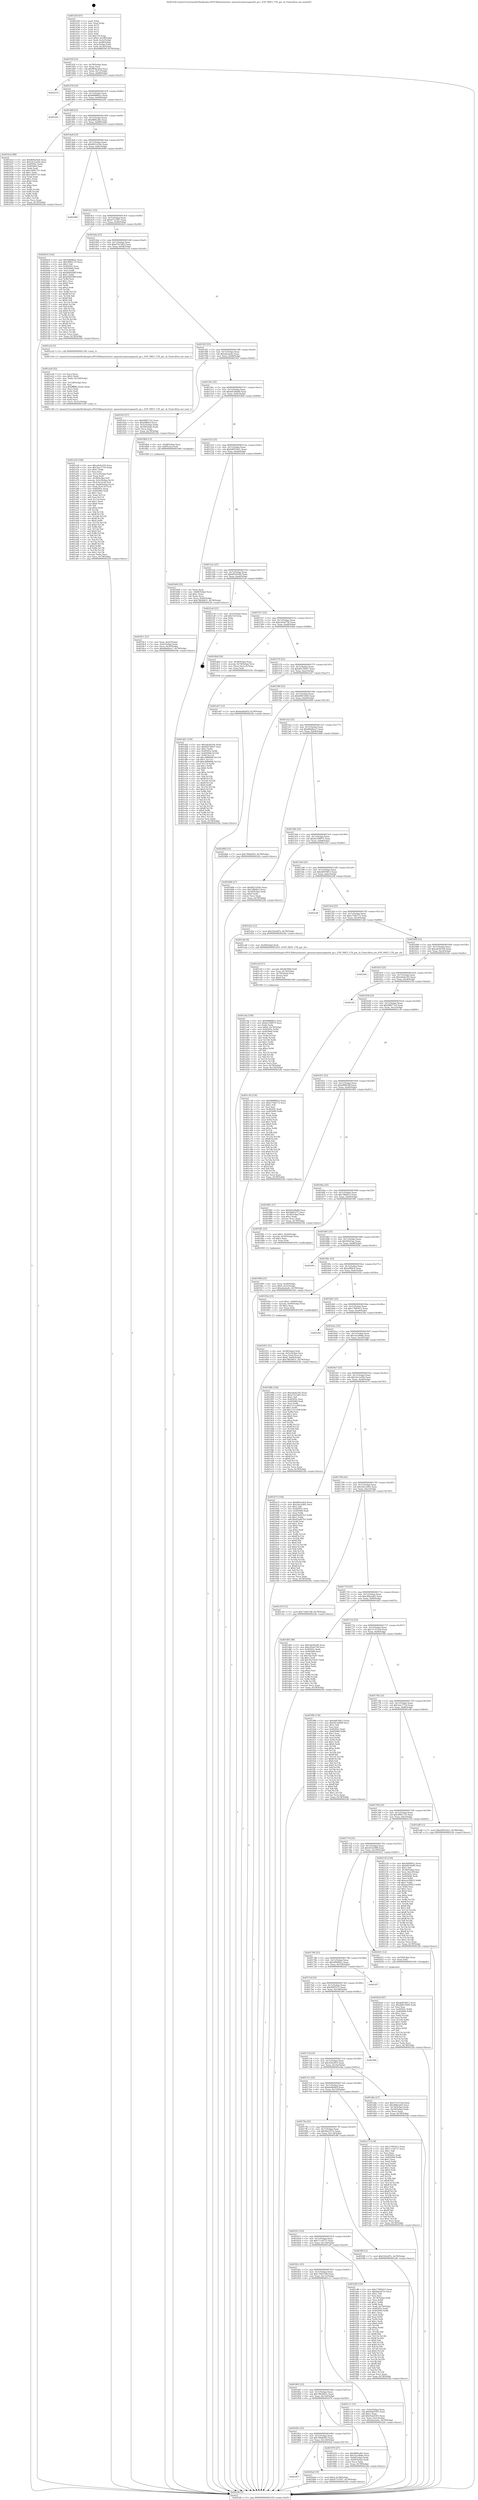 digraph "0x401430" {
  label = "0x401430 (/mnt/c/Users/mathe/Desktop/tcc/POCII/binaries/extr_opensslcryptoevppmeth_gn.c_EVP_PKEY_CTX_get_cb_Final-ollvm.out::main(0))"
  labelloc = "t"
  node[shape=record]

  Entry [label="",width=0.3,height=0.3,shape=circle,fillcolor=black,style=filled]
  "0x40145f" [label="{
     0x40145f [23]\l
     | [instrs]\l
     &nbsp;&nbsp;0x40145f \<+3\>: mov -0x78(%rbp),%eax\l
     &nbsp;&nbsp;0x401462 \<+2\>: mov %eax,%ecx\l
     &nbsp;&nbsp;0x401464 \<+6\>: sub $0x864ac6e4,%ecx\l
     &nbsp;&nbsp;0x40146a \<+3\>: mov %eax,-0x7c(%rbp)\l
     &nbsp;&nbsp;0x40146d \<+3\>: mov %ecx,-0x80(%rbp)\l
     &nbsp;&nbsp;0x401470 \<+6\>: je 0000000000402255 \<main+0xe25\>\l
  }"]
  "0x402255" [label="{
     0x402255\l
  }", style=dashed]
  "0x401476" [label="{
     0x401476 [25]\l
     | [instrs]\l
     &nbsp;&nbsp;0x401476 \<+5\>: jmp 000000000040147b \<main+0x4b\>\l
     &nbsp;&nbsp;0x40147b \<+3\>: mov -0x7c(%rbp),%eax\l
     &nbsp;&nbsp;0x40147e \<+5\>: sub $0x8688861e,%eax\l
     &nbsp;&nbsp;0x401483 \<+6\>: mov %eax,-0x84(%rbp)\l
     &nbsp;&nbsp;0x401489 \<+6\>: je 0000000000402261 \<main+0xe31\>\l
  }"]
  Exit [label="",width=0.3,height=0.3,shape=circle,fillcolor=black,style=filled,peripheries=2]
  "0x402261" [label="{
     0x402261\l
  }", style=dashed]
  "0x40148f" [label="{
     0x40148f [25]\l
     | [instrs]\l
     &nbsp;&nbsp;0x40148f \<+5\>: jmp 0000000000401494 \<main+0x64\>\l
     &nbsp;&nbsp;0x401494 \<+3\>: mov -0x7c(%rbp),%eax\l
     &nbsp;&nbsp;0x401497 \<+5\>: sub $0x88f4cd0c,%eax\l
     &nbsp;&nbsp;0x40149c \<+6\>: mov %eax,-0x88(%rbp)\l
     &nbsp;&nbsp;0x4014a2 \<+6\>: je 0000000000401b1d \<main+0x6ed\>\l
  }"]
  "0x401877" [label="{
     0x401877\l
  }", style=dashed]
  "0x401b1d" [label="{
     0x401b1d [88]\l
     | [instrs]\l
     &nbsp;&nbsp;0x401b1d \<+5\>: mov $0x864ac6e4,%eax\l
     &nbsp;&nbsp;0x401b22 \<+5\>: mov $0x24c1ed5b,%ecx\l
     &nbsp;&nbsp;0x401b27 \<+7\>: mov 0x40505c,%edx\l
     &nbsp;&nbsp;0x401b2e \<+7\>: mov 0x405060,%esi\l
     &nbsp;&nbsp;0x401b35 \<+2\>: mov %edx,%edi\l
     &nbsp;&nbsp;0x401b37 \<+6\>: sub $0x14901721,%edi\l
     &nbsp;&nbsp;0x401b3d \<+3\>: sub $0x1,%edi\l
     &nbsp;&nbsp;0x401b40 \<+6\>: add $0x14901721,%edi\l
     &nbsp;&nbsp;0x401b46 \<+3\>: imul %edi,%edx\l
     &nbsp;&nbsp;0x401b49 \<+3\>: and $0x1,%edx\l
     &nbsp;&nbsp;0x401b4c \<+3\>: cmp $0x0,%edx\l
     &nbsp;&nbsp;0x401b4f \<+4\>: sete %r8b\l
     &nbsp;&nbsp;0x401b53 \<+3\>: cmp $0xa,%esi\l
     &nbsp;&nbsp;0x401b56 \<+4\>: setl %r9b\l
     &nbsp;&nbsp;0x401b5a \<+3\>: mov %r8b,%r10b\l
     &nbsp;&nbsp;0x401b5d \<+3\>: and %r9b,%r10b\l
     &nbsp;&nbsp;0x401b60 \<+3\>: xor %r9b,%r8b\l
     &nbsp;&nbsp;0x401b63 \<+3\>: or %r8b,%r10b\l
     &nbsp;&nbsp;0x401b66 \<+4\>: test $0x1,%r10b\l
     &nbsp;&nbsp;0x401b6a \<+3\>: cmovne %ecx,%eax\l
     &nbsp;&nbsp;0x401b6d \<+3\>: mov %eax,-0x78(%rbp)\l
     &nbsp;&nbsp;0x401b70 \<+5\>: jmp 00000000004022fe \<main+0xece\>\l
  }"]
  "0x4014a8" [label="{
     0x4014a8 [25]\l
     | [instrs]\l
     &nbsp;&nbsp;0x4014a8 \<+5\>: jmp 00000000004014ad \<main+0x7d\>\l
     &nbsp;&nbsp;0x4014ad \<+3\>: mov -0x7c(%rbp),%eax\l
     &nbsp;&nbsp;0x4014b0 \<+5\>: sub $0x9621d34e,%eax\l
     &nbsp;&nbsp;0x4014b5 \<+6\>: mov %eax,-0x8c(%rbp)\l
     &nbsp;&nbsp;0x4014bb \<+6\>: je 0000000000402090 \<main+0xc60\>\l
  }"]
  "0x4020ad" [label="{
     0x4020ad [19]\l
     | [instrs]\l
     &nbsp;&nbsp;0x4020ad \<+7\>: movl $0x0,-0x38(%rbp)\l
     &nbsp;&nbsp;0x4020b4 \<+7\>: movl $0x977a7f47,-0x78(%rbp)\l
     &nbsp;&nbsp;0x4020bb \<+5\>: jmp 00000000004022fe \<main+0xece\>\l
  }"]
  "0x402090" [label="{
     0x402090\l
  }", style=dashed]
  "0x4014c1" [label="{
     0x4014c1 [25]\l
     | [instrs]\l
     &nbsp;&nbsp;0x4014c1 \<+5\>: jmp 00000000004014c6 \<main+0x96\>\l
     &nbsp;&nbsp;0x4014c6 \<+3\>: mov -0x7c(%rbp),%eax\l
     &nbsp;&nbsp;0x4014c9 \<+5\>: sub $0x977a7f47,%eax\l
     &nbsp;&nbsp;0x4014ce \<+6\>: mov %eax,-0x90(%rbp)\l
     &nbsp;&nbsp;0x4014d4 \<+6\>: je 00000000004020c0 \<main+0xc90\>\l
  }"]
  "0x40202d" [label="{
     0x40202d [87]\l
     | [instrs]\l
     &nbsp;&nbsp;0x40202d \<+5\>: mov $0xdd976813,%ecx\l
     &nbsp;&nbsp;0x402032 \<+5\>: mov $0xd0815400,%edx\l
     &nbsp;&nbsp;0x402037 \<+2\>: xor %esi,%esi\l
     &nbsp;&nbsp;0x402039 \<+8\>: mov 0x40505c,%r8d\l
     &nbsp;&nbsp;0x402041 \<+8\>: mov 0x405060,%r9d\l
     &nbsp;&nbsp;0x402049 \<+3\>: sub $0x1,%esi\l
     &nbsp;&nbsp;0x40204c \<+3\>: mov %r8d,%r10d\l
     &nbsp;&nbsp;0x40204f \<+3\>: add %esi,%r10d\l
     &nbsp;&nbsp;0x402052 \<+4\>: imul %r10d,%r8d\l
     &nbsp;&nbsp;0x402056 \<+4\>: and $0x1,%r8d\l
     &nbsp;&nbsp;0x40205a \<+4\>: cmp $0x0,%r8d\l
     &nbsp;&nbsp;0x40205e \<+4\>: sete %r11b\l
     &nbsp;&nbsp;0x402062 \<+4\>: cmp $0xa,%r9d\l
     &nbsp;&nbsp;0x402066 \<+3\>: setl %bl\l
     &nbsp;&nbsp;0x402069 \<+3\>: mov %r11b,%r14b\l
     &nbsp;&nbsp;0x40206c \<+3\>: and %bl,%r14b\l
     &nbsp;&nbsp;0x40206f \<+3\>: xor %bl,%r11b\l
     &nbsp;&nbsp;0x402072 \<+3\>: or %r11b,%r14b\l
     &nbsp;&nbsp;0x402075 \<+4\>: test $0x1,%r14b\l
     &nbsp;&nbsp;0x402079 \<+3\>: cmovne %edx,%ecx\l
     &nbsp;&nbsp;0x40207c \<+3\>: mov %ecx,-0x78(%rbp)\l
     &nbsp;&nbsp;0x40207f \<+5\>: jmp 00000000004022fe \<main+0xece\>\l
  }"]
  "0x4020c0" [label="{
     0x4020c0 [144]\l
     | [instrs]\l
     &nbsp;&nbsp;0x4020c0 \<+5\>: mov $0x4484fb2c,%eax\l
     &nbsp;&nbsp;0x4020c5 \<+5\>: mov $0x3f901135,%ecx\l
     &nbsp;&nbsp;0x4020ca \<+2\>: mov $0x1,%dl\l
     &nbsp;&nbsp;0x4020cc \<+7\>: mov 0x40505c,%esi\l
     &nbsp;&nbsp;0x4020d3 \<+7\>: mov 0x405060,%edi\l
     &nbsp;&nbsp;0x4020da \<+3\>: mov %esi,%r8d\l
     &nbsp;&nbsp;0x4020dd \<+7\>: sub $0xb0b936ff,%r8d\l
     &nbsp;&nbsp;0x4020e4 \<+4\>: sub $0x1,%r8d\l
     &nbsp;&nbsp;0x4020e8 \<+7\>: add $0xb0b936ff,%r8d\l
     &nbsp;&nbsp;0x4020ef \<+4\>: imul %r8d,%esi\l
     &nbsp;&nbsp;0x4020f3 \<+3\>: and $0x1,%esi\l
     &nbsp;&nbsp;0x4020f6 \<+3\>: cmp $0x0,%esi\l
     &nbsp;&nbsp;0x4020f9 \<+4\>: sete %r9b\l
     &nbsp;&nbsp;0x4020fd \<+3\>: cmp $0xa,%edi\l
     &nbsp;&nbsp;0x402100 \<+4\>: setl %r10b\l
     &nbsp;&nbsp;0x402104 \<+3\>: mov %r9b,%r11b\l
     &nbsp;&nbsp;0x402107 \<+4\>: xor $0xff,%r11b\l
     &nbsp;&nbsp;0x40210b \<+3\>: mov %r10b,%bl\l
     &nbsp;&nbsp;0x40210e \<+3\>: xor $0xff,%bl\l
     &nbsp;&nbsp;0x402111 \<+3\>: xor $0x0,%dl\l
     &nbsp;&nbsp;0x402114 \<+3\>: mov %r11b,%r14b\l
     &nbsp;&nbsp;0x402117 \<+4\>: and $0x0,%r14b\l
     &nbsp;&nbsp;0x40211b \<+3\>: and %dl,%r9b\l
     &nbsp;&nbsp;0x40211e \<+3\>: mov %bl,%r15b\l
     &nbsp;&nbsp;0x402121 \<+4\>: and $0x0,%r15b\l
     &nbsp;&nbsp;0x402125 \<+3\>: and %dl,%r10b\l
     &nbsp;&nbsp;0x402128 \<+3\>: or %r9b,%r14b\l
     &nbsp;&nbsp;0x40212b \<+3\>: or %r10b,%r15b\l
     &nbsp;&nbsp;0x40212e \<+3\>: xor %r15b,%r14b\l
     &nbsp;&nbsp;0x402131 \<+3\>: or %bl,%r11b\l
     &nbsp;&nbsp;0x402134 \<+4\>: xor $0xff,%r11b\l
     &nbsp;&nbsp;0x402138 \<+3\>: or $0x0,%dl\l
     &nbsp;&nbsp;0x40213b \<+3\>: and %dl,%r11b\l
     &nbsp;&nbsp;0x40213e \<+3\>: or %r11b,%r14b\l
     &nbsp;&nbsp;0x402141 \<+4\>: test $0x1,%r14b\l
     &nbsp;&nbsp;0x402145 \<+3\>: cmovne %ecx,%eax\l
     &nbsp;&nbsp;0x402148 \<+3\>: mov %eax,-0x78(%rbp)\l
     &nbsp;&nbsp;0x40214b \<+5\>: jmp 00000000004022fe \<main+0xece\>\l
  }"]
  "0x4014da" [label="{
     0x4014da [25]\l
     | [instrs]\l
     &nbsp;&nbsp;0x4014da \<+5\>: jmp 00000000004014df \<main+0xaf\>\l
     &nbsp;&nbsp;0x4014df \<+3\>: mov -0x7c(%rbp),%eax\l
     &nbsp;&nbsp;0x4014e2 \<+5\>: sub $0xa7415df3,%eax\l
     &nbsp;&nbsp;0x4014e7 \<+6\>: mov %eax,-0x94(%rbp)\l
     &nbsp;&nbsp;0x4014ed \<+6\>: je 0000000000401a1b \<main+0x5eb\>\l
  }"]
  "0x401dd1" [label="{
     0x401dd1 [150]\l
     | [instrs]\l
     &nbsp;&nbsp;0x401dd1 \<+5\>: mov $0xede44164,%edx\l
     &nbsp;&nbsp;0x401dd6 \<+5\>: mov $0xd02784b7,%esi\l
     &nbsp;&nbsp;0x401ddb \<+3\>: mov $0x1,%r8b\l
     &nbsp;&nbsp;0x401dde \<+8\>: mov 0x40505c,%r9d\l
     &nbsp;&nbsp;0x401de6 \<+8\>: mov 0x405060,%r10d\l
     &nbsp;&nbsp;0x401dee \<+3\>: mov %r9d,%r11d\l
     &nbsp;&nbsp;0x401df1 \<+7\>: sub $0xc4f66606,%r11d\l
     &nbsp;&nbsp;0x401df8 \<+4\>: sub $0x1,%r11d\l
     &nbsp;&nbsp;0x401dfc \<+7\>: add $0xc4f66606,%r11d\l
     &nbsp;&nbsp;0x401e03 \<+4\>: imul %r11d,%r9d\l
     &nbsp;&nbsp;0x401e07 \<+4\>: and $0x1,%r9d\l
     &nbsp;&nbsp;0x401e0b \<+4\>: cmp $0x0,%r9d\l
     &nbsp;&nbsp;0x401e0f \<+3\>: sete %bl\l
     &nbsp;&nbsp;0x401e12 \<+4\>: cmp $0xa,%r10d\l
     &nbsp;&nbsp;0x401e16 \<+4\>: setl %r14b\l
     &nbsp;&nbsp;0x401e1a \<+3\>: mov %bl,%r15b\l
     &nbsp;&nbsp;0x401e1d \<+4\>: xor $0xff,%r15b\l
     &nbsp;&nbsp;0x401e21 \<+3\>: mov %r14b,%r12b\l
     &nbsp;&nbsp;0x401e24 \<+4\>: xor $0xff,%r12b\l
     &nbsp;&nbsp;0x401e28 \<+4\>: xor $0x0,%r8b\l
     &nbsp;&nbsp;0x401e2c \<+3\>: mov %r15b,%r13b\l
     &nbsp;&nbsp;0x401e2f \<+4\>: and $0x0,%r13b\l
     &nbsp;&nbsp;0x401e33 \<+3\>: and %r8b,%bl\l
     &nbsp;&nbsp;0x401e36 \<+3\>: mov %r12b,%al\l
     &nbsp;&nbsp;0x401e39 \<+2\>: and $0x0,%al\l
     &nbsp;&nbsp;0x401e3b \<+3\>: and %r8b,%r14b\l
     &nbsp;&nbsp;0x401e3e \<+3\>: or %bl,%r13b\l
     &nbsp;&nbsp;0x401e41 \<+3\>: or %r14b,%al\l
     &nbsp;&nbsp;0x401e44 \<+3\>: xor %al,%r13b\l
     &nbsp;&nbsp;0x401e47 \<+3\>: or %r12b,%r15b\l
     &nbsp;&nbsp;0x401e4a \<+4\>: xor $0xff,%r15b\l
     &nbsp;&nbsp;0x401e4e \<+4\>: or $0x0,%r8b\l
     &nbsp;&nbsp;0x401e52 \<+3\>: and %r8b,%r15b\l
     &nbsp;&nbsp;0x401e55 \<+3\>: or %r15b,%r13b\l
     &nbsp;&nbsp;0x401e58 \<+4\>: test $0x1,%r13b\l
     &nbsp;&nbsp;0x401e5c \<+3\>: cmovne %esi,%edx\l
     &nbsp;&nbsp;0x401e5f \<+3\>: mov %edx,-0x78(%rbp)\l
     &nbsp;&nbsp;0x401e62 \<+5\>: jmp 00000000004022fe \<main+0xece\>\l
  }"]
  "0x401a1b" [label="{
     0x401a1b [5]\l
     | [instrs]\l
     &nbsp;&nbsp;0x401a1b \<+5\>: call 0000000000401160 \<next_i\>\l
     | [calls]\l
     &nbsp;&nbsp;0x401160 \{1\} (/mnt/c/Users/mathe/Desktop/tcc/POCII/binaries/extr_opensslcryptoevppmeth_gn.c_EVP_PKEY_CTX_get_cb_Final-ollvm.out::next_i)\l
  }"]
  "0x4014f3" [label="{
     0x4014f3 [25]\l
     | [instrs]\l
     &nbsp;&nbsp;0x4014f3 \<+5\>: jmp 00000000004014f8 \<main+0xc8\>\l
     &nbsp;&nbsp;0x4014f8 \<+3\>: mov -0x7c(%rbp),%eax\l
     &nbsp;&nbsp;0x4014fb \<+5\>: sub $0xafa2ae6c,%eax\l
     &nbsp;&nbsp;0x401500 \<+6\>: mov %eax,-0x98(%rbp)\l
     &nbsp;&nbsp;0x401506 \<+6\>: je 000000000040191f \<main+0x4ef\>\l
  }"]
  "0x401cda" [label="{
     0x401cda [100]\l
     | [instrs]\l
     &nbsp;&nbsp;0x401cda \<+5\>: mov $0x8688861e,%esi\l
     &nbsp;&nbsp;0x401cdf \<+5\>: mov $0xdc358975,%ecx\l
     &nbsp;&nbsp;0x401ce4 \<+2\>: xor %edx,%edx\l
     &nbsp;&nbsp;0x401ce6 \<+7\>: movl $0x0,-0x74(%rbp)\l
     &nbsp;&nbsp;0x401ced \<+8\>: mov 0x40505c,%r8d\l
     &nbsp;&nbsp;0x401cf5 \<+8\>: mov 0x405060,%r9d\l
     &nbsp;&nbsp;0x401cfd \<+3\>: sub $0x1,%edx\l
     &nbsp;&nbsp;0x401d00 \<+3\>: mov %r8d,%r10d\l
     &nbsp;&nbsp;0x401d03 \<+3\>: add %edx,%r10d\l
     &nbsp;&nbsp;0x401d06 \<+4\>: imul %r10d,%r8d\l
     &nbsp;&nbsp;0x401d0a \<+4\>: and $0x1,%r8d\l
     &nbsp;&nbsp;0x401d0e \<+4\>: cmp $0x0,%r8d\l
     &nbsp;&nbsp;0x401d12 \<+4\>: sete %r11b\l
     &nbsp;&nbsp;0x401d16 \<+4\>: cmp $0xa,%r9d\l
     &nbsp;&nbsp;0x401d1a \<+3\>: setl %bl\l
     &nbsp;&nbsp;0x401d1d \<+3\>: mov %r11b,%r14b\l
     &nbsp;&nbsp;0x401d20 \<+3\>: and %bl,%r14b\l
     &nbsp;&nbsp;0x401d23 \<+3\>: xor %bl,%r11b\l
     &nbsp;&nbsp;0x401d26 \<+3\>: or %r11b,%r14b\l
     &nbsp;&nbsp;0x401d29 \<+4\>: test $0x1,%r14b\l
     &nbsp;&nbsp;0x401d2d \<+3\>: cmovne %ecx,%esi\l
     &nbsp;&nbsp;0x401d30 \<+3\>: mov %esi,-0x78(%rbp)\l
     &nbsp;&nbsp;0x401d33 \<+6\>: mov %eax,-0x130(%rbp)\l
     &nbsp;&nbsp;0x401d39 \<+5\>: jmp 00000000004022fe \<main+0xece\>\l
  }"]
  "0x40191f" [label="{
     0x40191f [27]\l
     | [instrs]\l
     &nbsp;&nbsp;0x40191f \<+5\>: mov $0xfd8077a5,%eax\l
     &nbsp;&nbsp;0x401924 \<+5\>: mov $0xa9f6fc0,%ecx\l
     &nbsp;&nbsp;0x401929 \<+3\>: mov -0x5c(%rbp),%edx\l
     &nbsp;&nbsp;0x40192c \<+3\>: cmp -0x50(%rbp),%edx\l
     &nbsp;&nbsp;0x40192f \<+3\>: cmovl %ecx,%eax\l
     &nbsp;&nbsp;0x401932 \<+3\>: mov %eax,-0x78(%rbp)\l
     &nbsp;&nbsp;0x401935 \<+5\>: jmp 00000000004022fe \<main+0xece\>\l
  }"]
  "0x40150c" [label="{
     0x40150c [25]\l
     | [instrs]\l
     &nbsp;&nbsp;0x40150c \<+5\>: jmp 0000000000401511 \<main+0xe1\>\l
     &nbsp;&nbsp;0x401511 \<+3\>: mov -0x7c(%rbp),%eax\l
     &nbsp;&nbsp;0x401514 \<+5\>: sub $0xb01d9a80,%eax\l
     &nbsp;&nbsp;0x401519 \<+6\>: mov %eax,-0x9c(%rbp)\l
     &nbsp;&nbsp;0x40151f \<+6\>: je 00000000004018b4 \<main+0x484\>\l
  }"]
  "0x401cbf" [label="{
     0x401cbf [27]\l
     | [instrs]\l
     &nbsp;&nbsp;0x401cbf \<+10\>: movabs $0x4030b6,%rdi\l
     &nbsp;&nbsp;0x401cc9 \<+4\>: mov %rax,-0x70(%rbp)\l
     &nbsp;&nbsp;0x401ccd \<+4\>: mov -0x70(%rbp),%rax\l
     &nbsp;&nbsp;0x401cd1 \<+2\>: mov (%rax),%esi\l
     &nbsp;&nbsp;0x401cd3 \<+2\>: mov $0x0,%al\l
     &nbsp;&nbsp;0x401cd5 \<+5\>: call 0000000000401040 \<printf@plt\>\l
     | [calls]\l
     &nbsp;&nbsp;0x401040 \{1\} (unknown)\l
  }"]
  "0x4018b4" [label="{
     0x4018b4 [13]\l
     | [instrs]\l
     &nbsp;&nbsp;0x4018b4 \<+4\>: mov -0x48(%rbp),%rax\l
     &nbsp;&nbsp;0x4018b8 \<+4\>: mov 0x8(%rax),%rdi\l
     &nbsp;&nbsp;0x4018bc \<+5\>: call 0000000000401060 \<atoi@plt\>\l
     | [calls]\l
     &nbsp;&nbsp;0x401060 \{1\} (unknown)\l
  }"]
  "0x401525" [label="{
     0x401525 [25]\l
     | [instrs]\l
     &nbsp;&nbsp;0x401525 \<+5\>: jmp 000000000040152a \<main+0xfa\>\l
     &nbsp;&nbsp;0x40152a \<+3\>: mov -0x7c(%rbp),%eax\l
     &nbsp;&nbsp;0x40152d \<+5\>: sub $0xb4955d21,%eax\l
     &nbsp;&nbsp;0x401532 \<+6\>: mov %eax,-0xa0(%rbp)\l
     &nbsp;&nbsp;0x401538 \<+6\>: je 0000000000401b04 \<main+0x6d4\>\l
  }"]
  "0x401a54" [label="{
     0x401a54 [164]\l
     | [instrs]\l
     &nbsp;&nbsp;0x401a54 \<+5\>: mov $0xede4e183,%ecx\l
     &nbsp;&nbsp;0x401a59 \<+5\>: mov $0x3eec7710,%edx\l
     &nbsp;&nbsp;0x401a5e \<+3\>: mov $0x1,%r8b\l
     &nbsp;&nbsp;0x401a61 \<+2\>: xor %esi,%esi\l
     &nbsp;&nbsp;0x401a63 \<+6\>: mov -0x12c(%rbp),%edi\l
     &nbsp;&nbsp;0x401a69 \<+3\>: imul %eax,%edi\l
     &nbsp;&nbsp;0x401a6c \<+4\>: mov -0x58(%rbp),%r9\l
     &nbsp;&nbsp;0x401a70 \<+4\>: movslq -0x5c(%rbp),%r10\l
     &nbsp;&nbsp;0x401a74 \<+4\>: mov (%r9,%r10,8),%r9\l
     &nbsp;&nbsp;0x401a78 \<+4\>: movslq -0x64(%rbp),%r10\l
     &nbsp;&nbsp;0x401a7c \<+4\>: mov %edi,(%r9,%r10,4)\l
     &nbsp;&nbsp;0x401a80 \<+7\>: mov 0x40505c,%eax\l
     &nbsp;&nbsp;0x401a87 \<+7\>: mov 0x405060,%edi\l
     &nbsp;&nbsp;0x401a8e \<+3\>: sub $0x1,%esi\l
     &nbsp;&nbsp;0x401a91 \<+3\>: mov %eax,%r11d\l
     &nbsp;&nbsp;0x401a94 \<+3\>: add %esi,%r11d\l
     &nbsp;&nbsp;0x401a97 \<+4\>: imul %r11d,%eax\l
     &nbsp;&nbsp;0x401a9b \<+3\>: and $0x1,%eax\l
     &nbsp;&nbsp;0x401a9e \<+3\>: cmp $0x0,%eax\l
     &nbsp;&nbsp;0x401aa1 \<+3\>: sete %bl\l
     &nbsp;&nbsp;0x401aa4 \<+3\>: cmp $0xa,%edi\l
     &nbsp;&nbsp;0x401aa7 \<+4\>: setl %r14b\l
     &nbsp;&nbsp;0x401aab \<+3\>: mov %bl,%r15b\l
     &nbsp;&nbsp;0x401aae \<+4\>: xor $0xff,%r15b\l
     &nbsp;&nbsp;0x401ab2 \<+3\>: mov %r14b,%r12b\l
     &nbsp;&nbsp;0x401ab5 \<+4\>: xor $0xff,%r12b\l
     &nbsp;&nbsp;0x401ab9 \<+4\>: xor $0x0,%r8b\l
     &nbsp;&nbsp;0x401abd \<+3\>: mov %r15b,%r13b\l
     &nbsp;&nbsp;0x401ac0 \<+4\>: and $0x0,%r13b\l
     &nbsp;&nbsp;0x401ac4 \<+3\>: and %r8b,%bl\l
     &nbsp;&nbsp;0x401ac7 \<+3\>: mov %r12b,%al\l
     &nbsp;&nbsp;0x401aca \<+2\>: and $0x0,%al\l
     &nbsp;&nbsp;0x401acc \<+3\>: and %r8b,%r14b\l
     &nbsp;&nbsp;0x401acf \<+3\>: or %bl,%r13b\l
     &nbsp;&nbsp;0x401ad2 \<+3\>: or %r14b,%al\l
     &nbsp;&nbsp;0x401ad5 \<+3\>: xor %al,%r13b\l
     &nbsp;&nbsp;0x401ad8 \<+3\>: or %r12b,%r15b\l
     &nbsp;&nbsp;0x401adb \<+4\>: xor $0xff,%r15b\l
     &nbsp;&nbsp;0x401adf \<+4\>: or $0x0,%r8b\l
     &nbsp;&nbsp;0x401ae3 \<+3\>: and %r8b,%r15b\l
     &nbsp;&nbsp;0x401ae6 \<+3\>: or %r15b,%r13b\l
     &nbsp;&nbsp;0x401ae9 \<+4\>: test $0x1,%r13b\l
     &nbsp;&nbsp;0x401aed \<+3\>: cmovne %edx,%ecx\l
     &nbsp;&nbsp;0x401af0 \<+3\>: mov %ecx,-0x78(%rbp)\l
     &nbsp;&nbsp;0x401af3 \<+5\>: jmp 00000000004022fe \<main+0xece\>\l
  }"]
  "0x401b04" [label="{
     0x401b04 [25]\l
     | [instrs]\l
     &nbsp;&nbsp;0x401b04 \<+2\>: xor %eax,%eax\l
     &nbsp;&nbsp;0x401b06 \<+3\>: mov -0x64(%rbp),%ecx\l
     &nbsp;&nbsp;0x401b09 \<+3\>: sub $0x1,%eax\l
     &nbsp;&nbsp;0x401b0c \<+2\>: sub %eax,%ecx\l
     &nbsp;&nbsp;0x401b0e \<+3\>: mov %ecx,-0x64(%rbp)\l
     &nbsp;&nbsp;0x401b11 \<+7\>: movl $0x78626631,-0x78(%rbp)\l
     &nbsp;&nbsp;0x401b18 \<+5\>: jmp 00000000004022fe \<main+0xece\>\l
  }"]
  "0x40153e" [label="{
     0x40153e [25]\l
     | [instrs]\l
     &nbsp;&nbsp;0x40153e \<+5\>: jmp 0000000000401543 \<main+0x113\>\l
     &nbsp;&nbsp;0x401543 \<+3\>: mov -0x7c(%rbp),%eax\l
     &nbsp;&nbsp;0x401546 \<+5\>: sub $0xbf410e89,%eax\l
     &nbsp;&nbsp;0x40154b \<+6\>: mov %eax,-0xa4(%rbp)\l
     &nbsp;&nbsp;0x401551 \<+6\>: je 00000000004021e6 \<main+0xdb6\>\l
  }"]
  "0x401a20" [label="{
     0x401a20 [52]\l
     | [instrs]\l
     &nbsp;&nbsp;0x401a20 \<+2\>: xor %ecx,%ecx\l
     &nbsp;&nbsp;0x401a22 \<+5\>: mov $0x2,%edx\l
     &nbsp;&nbsp;0x401a27 \<+6\>: mov %edx,-0x128(%rbp)\l
     &nbsp;&nbsp;0x401a2d \<+1\>: cltd\l
     &nbsp;&nbsp;0x401a2e \<+6\>: mov -0x128(%rbp),%esi\l
     &nbsp;&nbsp;0x401a34 \<+2\>: idiv %esi\l
     &nbsp;&nbsp;0x401a36 \<+6\>: imul $0xfffffffe,%edx,%edx\l
     &nbsp;&nbsp;0x401a3c \<+2\>: mov %ecx,%edi\l
     &nbsp;&nbsp;0x401a3e \<+2\>: sub %edx,%edi\l
     &nbsp;&nbsp;0x401a40 \<+2\>: mov %ecx,%edx\l
     &nbsp;&nbsp;0x401a42 \<+3\>: sub $0x1,%edx\l
     &nbsp;&nbsp;0x401a45 \<+2\>: add %edx,%edi\l
     &nbsp;&nbsp;0x401a47 \<+2\>: sub %edi,%ecx\l
     &nbsp;&nbsp;0x401a49 \<+6\>: mov %ecx,-0x12c(%rbp)\l
     &nbsp;&nbsp;0x401a4f \<+5\>: call 0000000000401160 \<next_i\>\l
     | [calls]\l
     &nbsp;&nbsp;0x401160 \{1\} (/mnt/c/Users/mathe/Desktop/tcc/POCII/binaries/extr_opensslcryptoevppmeth_gn.c_EVP_PKEY_CTX_get_cb_Final-ollvm.out::next_i)\l
  }"]
  "0x4021e6" [label="{
     0x4021e6 [21]\l
     | [instrs]\l
     &nbsp;&nbsp;0x4021e6 \<+3\>: mov -0x2c(%rbp),%eax\l
     &nbsp;&nbsp;0x4021e9 \<+7\>: add $0x118,%rsp\l
     &nbsp;&nbsp;0x4021f0 \<+1\>: pop %rbx\l
     &nbsp;&nbsp;0x4021f1 \<+2\>: pop %r12\l
     &nbsp;&nbsp;0x4021f3 \<+2\>: pop %r13\l
     &nbsp;&nbsp;0x4021f5 \<+2\>: pop %r14\l
     &nbsp;&nbsp;0x4021f7 \<+2\>: pop %r15\l
     &nbsp;&nbsp;0x4021f9 \<+1\>: pop %rbp\l
     &nbsp;&nbsp;0x4021fa \<+1\>: ret\l
  }"]
  "0x401557" [label="{
     0x401557 [25]\l
     | [instrs]\l
     &nbsp;&nbsp;0x401557 \<+5\>: jmp 000000000040155c \<main+0x12c\>\l
     &nbsp;&nbsp;0x40155c \<+3\>: mov -0x7c(%rbp),%eax\l
     &nbsp;&nbsp;0x40155f \<+5\>: sub $0xcd5a4756,%eax\l
     &nbsp;&nbsp;0x401564 \<+6\>: mov %eax,-0xa8(%rbp)\l
     &nbsp;&nbsp;0x40156a \<+6\>: je 0000000000401dbd \<main+0x98d\>\l
  }"]
  "0x40185e" [label="{
     0x40185e [25]\l
     | [instrs]\l
     &nbsp;&nbsp;0x40185e \<+5\>: jmp 0000000000401863 \<main+0x433\>\l
     &nbsp;&nbsp;0x401863 \<+3\>: mov -0x7c(%rbp),%eax\l
     &nbsp;&nbsp;0x401866 \<+5\>: sub $0x799a6565,%eax\l
     &nbsp;&nbsp;0x40186b \<+6\>: mov %eax,-0x124(%rbp)\l
     &nbsp;&nbsp;0x401871 \<+6\>: je 00000000004020ad \<main+0xc7d\>\l
  }"]
  "0x401dbd" [label="{
     0x401dbd [20]\l
     | [instrs]\l
     &nbsp;&nbsp;0x401dbd \<+4\>: mov -0x58(%rbp),%rax\l
     &nbsp;&nbsp;0x401dc1 \<+4\>: movslq -0x74(%rbp),%rcx\l
     &nbsp;&nbsp;0x401dc5 \<+4\>: mov (%rax,%rcx,8),%rax\l
     &nbsp;&nbsp;0x401dc9 \<+3\>: mov %rax,%rdi\l
     &nbsp;&nbsp;0x401dcc \<+5\>: call 0000000000401030 \<free@plt\>\l
     | [calls]\l
     &nbsp;&nbsp;0x401030 \{1\} (unknown)\l
  }"]
  "0x401570" [label="{
     0x401570 [25]\l
     | [instrs]\l
     &nbsp;&nbsp;0x401570 \<+5\>: jmp 0000000000401575 \<main+0x145\>\l
     &nbsp;&nbsp;0x401575 \<+3\>: mov -0x7c(%rbp),%eax\l
     &nbsp;&nbsp;0x401578 \<+5\>: sub $0xd02784b7,%eax\l
     &nbsp;&nbsp;0x40157d \<+6\>: mov %eax,-0xac(%rbp)\l
     &nbsp;&nbsp;0x401583 \<+6\>: je 0000000000401e67 \<main+0xa37\>\l
  }"]
  "0x401970" [label="{
     0x401970 [27]\l
     | [instrs]\l
     &nbsp;&nbsp;0x401970 \<+5\>: mov $0x88f4cd0c,%eax\l
     &nbsp;&nbsp;0x401975 \<+5\>: mov $0x1bce9b8a,%ecx\l
     &nbsp;&nbsp;0x40197a \<+3\>: mov -0x64(%rbp),%edx\l
     &nbsp;&nbsp;0x40197d \<+3\>: cmp -0x60(%rbp),%edx\l
     &nbsp;&nbsp;0x401980 \<+3\>: cmovl %ecx,%eax\l
     &nbsp;&nbsp;0x401983 \<+3\>: mov %eax,-0x78(%rbp)\l
     &nbsp;&nbsp;0x401986 \<+5\>: jmp 00000000004022fe \<main+0xece\>\l
  }"]
  "0x401e67" [label="{
     0x401e67 [12]\l
     | [instrs]\l
     &nbsp;&nbsp;0x401e67 \<+7\>: movl $0x6adbdd5f,-0x78(%rbp)\l
     &nbsp;&nbsp;0x401e6e \<+5\>: jmp 00000000004022fe \<main+0xece\>\l
  }"]
  "0x401589" [label="{
     0x401589 [25]\l
     | [instrs]\l
     &nbsp;&nbsp;0x401589 \<+5\>: jmp 000000000040158e \<main+0x15e\>\l
     &nbsp;&nbsp;0x40158e \<+3\>: mov -0x7c(%rbp),%eax\l
     &nbsp;&nbsp;0x401591 \<+5\>: sub $0xd0815400,%eax\l
     &nbsp;&nbsp;0x401596 \<+6\>: mov %eax,-0xb0(%rbp)\l
     &nbsp;&nbsp;0x40159c \<+6\>: je 0000000000402084 \<main+0xc54\>\l
  }"]
  "0x401845" [label="{
     0x401845 [25]\l
     | [instrs]\l
     &nbsp;&nbsp;0x401845 \<+5\>: jmp 000000000040184a \<main+0x41a\>\l
     &nbsp;&nbsp;0x40184a \<+3\>: mov -0x7c(%rbp),%eax\l
     &nbsp;&nbsp;0x40184d \<+5\>: sub $0x78626631,%eax\l
     &nbsp;&nbsp;0x401852 \<+6\>: mov %eax,-0x120(%rbp)\l
     &nbsp;&nbsp;0x401858 \<+6\>: je 0000000000401970 \<main+0x540\>\l
  }"]
  "0x402084" [label="{
     0x402084 [12]\l
     | [instrs]\l
     &nbsp;&nbsp;0x402084 \<+7\>: movl $0x799a6565,-0x78(%rbp)\l
     &nbsp;&nbsp;0x40208b \<+5\>: jmp 00000000004022fe \<main+0xece\>\l
  }"]
  "0x4015a2" [label="{
     0x4015a2 [25]\l
     | [instrs]\l
     &nbsp;&nbsp;0x4015a2 \<+5\>: jmp 00000000004015a7 \<main+0x177\>\l
     &nbsp;&nbsp;0x4015a7 \<+3\>: mov -0x7c(%rbp),%eax\l
     &nbsp;&nbsp;0x4015aa \<+5\>: sub $0xd8a6bce7,%eax\l
     &nbsp;&nbsp;0x4015af \<+6\>: mov %eax,-0xb4(%rbp)\l
     &nbsp;&nbsp;0x4015b5 \<+6\>: je 00000000004018d6 \<main+0x4a6\>\l
  }"]
  "0x401c11" [label="{
     0x401c11 [31]\l
     | [instrs]\l
     &nbsp;&nbsp;0x401c11 \<+3\>: mov -0x5c(%rbp),%eax\l
     &nbsp;&nbsp;0x401c14 \<+5\>: sub $0xf5ab5505,%eax\l
     &nbsp;&nbsp;0x401c19 \<+3\>: add $0x1,%eax\l
     &nbsp;&nbsp;0x401c1c \<+5\>: add $0xf5ab5505,%eax\l
     &nbsp;&nbsp;0x401c21 \<+3\>: mov %eax,-0x5c(%rbp)\l
     &nbsp;&nbsp;0x401c24 \<+7\>: movl $0xafa2ae6c,-0x78(%rbp)\l
     &nbsp;&nbsp;0x401c2b \<+5\>: jmp 00000000004022fe \<main+0xece\>\l
  }"]
  "0x4018d6" [label="{
     0x4018d6 [27]\l
     | [instrs]\l
     &nbsp;&nbsp;0x4018d6 \<+5\>: mov $0x9621d34e,%eax\l
     &nbsp;&nbsp;0x4018db \<+5\>: mov $0x7d8d4c5,%ecx\l
     &nbsp;&nbsp;0x4018e0 \<+3\>: mov -0x30(%rbp),%edx\l
     &nbsp;&nbsp;0x4018e3 \<+3\>: cmp $0x0,%edx\l
     &nbsp;&nbsp;0x4018e6 \<+3\>: cmove %ecx,%eax\l
     &nbsp;&nbsp;0x4018e9 \<+3\>: mov %eax,-0x78(%rbp)\l
     &nbsp;&nbsp;0x4018ec \<+5\>: jmp 00000000004022fe \<main+0xece\>\l
  }"]
  "0x4015bb" [label="{
     0x4015bb [25]\l
     | [instrs]\l
     &nbsp;&nbsp;0x4015bb \<+5\>: jmp 00000000004015c0 \<main+0x190\>\l
     &nbsp;&nbsp;0x4015c0 \<+3\>: mov -0x7c(%rbp),%eax\l
     &nbsp;&nbsp;0x4015c3 \<+5\>: sub $0xdc358975,%eax\l
     &nbsp;&nbsp;0x4015c8 \<+6\>: mov %eax,-0xb8(%rbp)\l
     &nbsp;&nbsp;0x4015ce \<+6\>: je 0000000000401d3e \<main+0x90e\>\l
  }"]
  "0x40182c" [label="{
     0x40182c [25]\l
     | [instrs]\l
     &nbsp;&nbsp;0x40182c \<+5\>: jmp 0000000000401831 \<main+0x401\>\l
     &nbsp;&nbsp;0x401831 \<+3\>: mov -0x7c(%rbp),%eax\l
     &nbsp;&nbsp;0x401834 \<+5\>: sub $0x734937d8,%eax\l
     &nbsp;&nbsp;0x401839 \<+6\>: mov %eax,-0x11c(%rbp)\l
     &nbsp;&nbsp;0x40183f \<+6\>: je 0000000000401c11 \<main+0x7e1\>\l
  }"]
  "0x401d3e" [label="{
     0x401d3e [12]\l
     | [instrs]\l
     &nbsp;&nbsp;0x401d3e \<+7\>: movl $0x520cdf7e,-0x78(%rbp)\l
     &nbsp;&nbsp;0x401d45 \<+5\>: jmp 00000000004022fe \<main+0xece\>\l
  }"]
  "0x4015d4" [label="{
     0x4015d4 [25]\l
     | [instrs]\l
     &nbsp;&nbsp;0x4015d4 \<+5\>: jmp 00000000004015d9 \<main+0x1a9\>\l
     &nbsp;&nbsp;0x4015d9 \<+3\>: mov -0x7c(%rbp),%eax\l
     &nbsp;&nbsp;0x4015dc \<+5\>: sub $0xdd976813,%eax\l
     &nbsp;&nbsp;0x4015e1 \<+6\>: mov %eax,-0xbc(%rbp)\l
     &nbsp;&nbsp;0x4015e7 \<+6\>: je 00000000004022df \<main+0xeaf\>\l
  }"]
  "0x401ef9" [label="{
     0x401ef9 [150]\l
     | [instrs]\l
     &nbsp;&nbsp;0x401ef9 \<+5\>: mov $0x17995415,%eax\l
     &nbsp;&nbsp;0x401efe \<+5\>: mov $0x6dec973c,%ecx\l
     &nbsp;&nbsp;0x401f03 \<+2\>: mov $0x1,%dl\l
     &nbsp;&nbsp;0x401f05 \<+2\>: xor %esi,%esi\l
     &nbsp;&nbsp;0x401f07 \<+3\>: mov -0x74(%rbp),%edi\l
     &nbsp;&nbsp;0x401f0a \<+3\>: mov %esi,%r8d\l
     &nbsp;&nbsp;0x401f0d \<+4\>: sub $0x1,%r8d\l
     &nbsp;&nbsp;0x401f11 \<+3\>: sub %r8d,%edi\l
     &nbsp;&nbsp;0x401f14 \<+3\>: mov %edi,-0x74(%rbp)\l
     &nbsp;&nbsp;0x401f17 \<+7\>: mov 0x40505c,%edi\l
     &nbsp;&nbsp;0x401f1e \<+8\>: mov 0x405060,%r8d\l
     &nbsp;&nbsp;0x401f26 \<+3\>: sub $0x1,%esi\l
     &nbsp;&nbsp;0x401f29 \<+3\>: mov %edi,%r9d\l
     &nbsp;&nbsp;0x401f2c \<+3\>: add %esi,%r9d\l
     &nbsp;&nbsp;0x401f2f \<+4\>: imul %r9d,%edi\l
     &nbsp;&nbsp;0x401f33 \<+3\>: and $0x1,%edi\l
     &nbsp;&nbsp;0x401f36 \<+3\>: cmp $0x0,%edi\l
     &nbsp;&nbsp;0x401f39 \<+4\>: sete %r10b\l
     &nbsp;&nbsp;0x401f3d \<+4\>: cmp $0xa,%r8d\l
     &nbsp;&nbsp;0x401f41 \<+4\>: setl %r11b\l
     &nbsp;&nbsp;0x401f45 \<+3\>: mov %r10b,%bl\l
     &nbsp;&nbsp;0x401f48 \<+3\>: xor $0xff,%bl\l
     &nbsp;&nbsp;0x401f4b \<+3\>: mov %r11b,%r14b\l
     &nbsp;&nbsp;0x401f4e \<+4\>: xor $0xff,%r14b\l
     &nbsp;&nbsp;0x401f52 \<+3\>: xor $0x0,%dl\l
     &nbsp;&nbsp;0x401f55 \<+3\>: mov %bl,%r15b\l
     &nbsp;&nbsp;0x401f58 \<+4\>: and $0x0,%r15b\l
     &nbsp;&nbsp;0x401f5c \<+3\>: and %dl,%r10b\l
     &nbsp;&nbsp;0x401f5f \<+3\>: mov %r14b,%r12b\l
     &nbsp;&nbsp;0x401f62 \<+4\>: and $0x0,%r12b\l
     &nbsp;&nbsp;0x401f66 \<+3\>: and %dl,%r11b\l
     &nbsp;&nbsp;0x401f69 \<+3\>: or %r10b,%r15b\l
     &nbsp;&nbsp;0x401f6c \<+3\>: or %r11b,%r12b\l
     &nbsp;&nbsp;0x401f6f \<+3\>: xor %r12b,%r15b\l
     &nbsp;&nbsp;0x401f72 \<+3\>: or %r14b,%bl\l
     &nbsp;&nbsp;0x401f75 \<+3\>: xor $0xff,%bl\l
     &nbsp;&nbsp;0x401f78 \<+3\>: or $0x0,%dl\l
     &nbsp;&nbsp;0x401f7b \<+2\>: and %dl,%bl\l
     &nbsp;&nbsp;0x401f7d \<+3\>: or %bl,%r15b\l
     &nbsp;&nbsp;0x401f80 \<+4\>: test $0x1,%r15b\l
     &nbsp;&nbsp;0x401f84 \<+3\>: cmovne %ecx,%eax\l
     &nbsp;&nbsp;0x401f87 \<+3\>: mov %eax,-0x78(%rbp)\l
     &nbsp;&nbsp;0x401f8a \<+5\>: jmp 00000000004022fe \<main+0xece\>\l
  }"]
  "0x4022df" [label="{
     0x4022df\l
  }", style=dashed]
  "0x4015ed" [label="{
     0x4015ed [25]\l
     | [instrs]\l
     &nbsp;&nbsp;0x4015ed \<+5\>: jmp 00000000004015f2 \<main+0x1c2\>\l
     &nbsp;&nbsp;0x4015f2 \<+3\>: mov -0x7c(%rbp),%eax\l
     &nbsp;&nbsp;0x4015f5 \<+5\>: sub $0xe754b772,%eax\l
     &nbsp;&nbsp;0x4015fa \<+6\>: mov %eax,-0xc0(%rbp)\l
     &nbsp;&nbsp;0x401600 \<+6\>: je 0000000000401cb6 \<main+0x886\>\l
  }"]
  "0x401813" [label="{
     0x401813 [25]\l
     | [instrs]\l
     &nbsp;&nbsp;0x401813 \<+5\>: jmp 0000000000401818 \<main+0x3e8\>\l
     &nbsp;&nbsp;0x401818 \<+3\>: mov -0x7c(%rbp),%eax\l
     &nbsp;&nbsp;0x40181b \<+5\>: sub $0x711c8737,%eax\l
     &nbsp;&nbsp;0x401820 \<+6\>: mov %eax,-0x118(%rbp)\l
     &nbsp;&nbsp;0x401826 \<+6\>: je 0000000000401ef9 \<main+0xac9\>\l
  }"]
  "0x401cb6" [label="{
     0x401cb6 [9]\l
     | [instrs]\l
     &nbsp;&nbsp;0x401cb6 \<+4\>: mov -0x58(%rbp),%rdi\l
     &nbsp;&nbsp;0x401cba \<+5\>: call 0000000000401410 \<EVP_PKEY_CTX_get_cb\>\l
     | [calls]\l
     &nbsp;&nbsp;0x401410 \{1\} (/mnt/c/Users/mathe/Desktop/tcc/POCII/binaries/extr_opensslcryptoevppmeth_gn.c_EVP_PKEY_CTX_get_cb_Final-ollvm.out::EVP_PKEY_CTX_get_cb)\l
  }"]
  "0x401606" [label="{
     0x401606 [25]\l
     | [instrs]\l
     &nbsp;&nbsp;0x401606 \<+5\>: jmp 000000000040160b \<main+0x1db\>\l
     &nbsp;&nbsp;0x40160b \<+3\>: mov -0x7c(%rbp),%eax\l
     &nbsp;&nbsp;0x40160e \<+5\>: sub $0xede44164,%eax\l
     &nbsp;&nbsp;0x401613 \<+6\>: mov %eax,-0xc4(%rbp)\l
     &nbsp;&nbsp;0x401619 \<+6\>: je 000000000040229e \<main+0xe6e\>\l
  }"]
  "0x401f8f" [label="{
     0x401f8f [12]\l
     | [instrs]\l
     &nbsp;&nbsp;0x401f8f \<+7\>: movl $0x520cdf7e,-0x78(%rbp)\l
     &nbsp;&nbsp;0x401f96 \<+5\>: jmp 00000000004022fe \<main+0xece\>\l
  }"]
  "0x40229e" [label="{
     0x40229e\l
  }", style=dashed]
  "0x40161f" [label="{
     0x40161f [25]\l
     | [instrs]\l
     &nbsp;&nbsp;0x40161f \<+5\>: jmp 0000000000401624 \<main+0x1f4\>\l
     &nbsp;&nbsp;0x401624 \<+3\>: mov -0x7c(%rbp),%eax\l
     &nbsp;&nbsp;0x401627 \<+5\>: sub $0xede4e183,%eax\l
     &nbsp;&nbsp;0x40162c \<+6\>: mov %eax,-0xc8(%rbp)\l
     &nbsp;&nbsp;0x401632 \<+6\>: je 00000000004021fb \<main+0xdcb\>\l
  }"]
  "0x4017fa" [label="{
     0x4017fa [25]\l
     | [instrs]\l
     &nbsp;&nbsp;0x4017fa \<+5\>: jmp 00000000004017ff \<main+0x3cf\>\l
     &nbsp;&nbsp;0x4017ff \<+3\>: mov -0x7c(%rbp),%eax\l
     &nbsp;&nbsp;0x401802 \<+5\>: sub $0x6dec973c,%eax\l
     &nbsp;&nbsp;0x401807 \<+6\>: mov %eax,-0x114(%rbp)\l
     &nbsp;&nbsp;0x40180d \<+6\>: je 0000000000401f8f \<main+0xb5f\>\l
  }"]
  "0x4021fb" [label="{
     0x4021fb\l
  }", style=dashed]
  "0x401638" [label="{
     0x401638 [25]\l
     | [instrs]\l
     &nbsp;&nbsp;0x401638 \<+5\>: jmp 000000000040163d \<main+0x20d\>\l
     &nbsp;&nbsp;0x40163d \<+3\>: mov -0x7c(%rbp),%eax\l
     &nbsp;&nbsp;0x401640 \<+5\>: sub $0xfd8077a5,%eax\l
     &nbsp;&nbsp;0x401645 \<+6\>: mov %eax,-0xcc(%rbp)\l
     &nbsp;&nbsp;0x40164b \<+6\>: je 0000000000401c30 \<main+0x800\>\l
  }"]
  "0x401e73" [label="{
     0x401e73 [134]\l
     | [instrs]\l
     &nbsp;&nbsp;0x401e73 \<+5\>: mov $0x17995415,%eax\l
     &nbsp;&nbsp;0x401e78 \<+5\>: mov $0x711c8737,%ecx\l
     &nbsp;&nbsp;0x401e7d \<+2\>: mov $0x1,%dl\l
     &nbsp;&nbsp;0x401e7f \<+2\>: xor %esi,%esi\l
     &nbsp;&nbsp;0x401e81 \<+7\>: mov 0x40505c,%edi\l
     &nbsp;&nbsp;0x401e88 \<+8\>: mov 0x405060,%r8d\l
     &nbsp;&nbsp;0x401e90 \<+3\>: sub $0x1,%esi\l
     &nbsp;&nbsp;0x401e93 \<+3\>: mov %edi,%r9d\l
     &nbsp;&nbsp;0x401e96 \<+3\>: add %esi,%r9d\l
     &nbsp;&nbsp;0x401e99 \<+4\>: imul %r9d,%edi\l
     &nbsp;&nbsp;0x401e9d \<+3\>: and $0x1,%edi\l
     &nbsp;&nbsp;0x401ea0 \<+3\>: cmp $0x0,%edi\l
     &nbsp;&nbsp;0x401ea3 \<+4\>: sete %r10b\l
     &nbsp;&nbsp;0x401ea7 \<+4\>: cmp $0xa,%r8d\l
     &nbsp;&nbsp;0x401eab \<+4\>: setl %r11b\l
     &nbsp;&nbsp;0x401eaf \<+3\>: mov %r10b,%bl\l
     &nbsp;&nbsp;0x401eb2 \<+3\>: xor $0xff,%bl\l
     &nbsp;&nbsp;0x401eb5 \<+3\>: mov %r11b,%r14b\l
     &nbsp;&nbsp;0x401eb8 \<+4\>: xor $0xff,%r14b\l
     &nbsp;&nbsp;0x401ebc \<+3\>: xor $0x1,%dl\l
     &nbsp;&nbsp;0x401ebf \<+3\>: mov %bl,%r15b\l
     &nbsp;&nbsp;0x401ec2 \<+4\>: and $0xff,%r15b\l
     &nbsp;&nbsp;0x401ec6 \<+3\>: and %dl,%r10b\l
     &nbsp;&nbsp;0x401ec9 \<+3\>: mov %r14b,%r12b\l
     &nbsp;&nbsp;0x401ecc \<+4\>: and $0xff,%r12b\l
     &nbsp;&nbsp;0x401ed0 \<+3\>: and %dl,%r11b\l
     &nbsp;&nbsp;0x401ed3 \<+3\>: or %r10b,%r15b\l
     &nbsp;&nbsp;0x401ed6 \<+3\>: or %r11b,%r12b\l
     &nbsp;&nbsp;0x401ed9 \<+3\>: xor %r12b,%r15b\l
     &nbsp;&nbsp;0x401edc \<+3\>: or %r14b,%bl\l
     &nbsp;&nbsp;0x401edf \<+3\>: xor $0xff,%bl\l
     &nbsp;&nbsp;0x401ee2 \<+3\>: or $0x1,%dl\l
     &nbsp;&nbsp;0x401ee5 \<+2\>: and %dl,%bl\l
     &nbsp;&nbsp;0x401ee7 \<+3\>: or %bl,%r15b\l
     &nbsp;&nbsp;0x401eea \<+4\>: test $0x1,%r15b\l
     &nbsp;&nbsp;0x401eee \<+3\>: cmovne %ecx,%eax\l
     &nbsp;&nbsp;0x401ef1 \<+3\>: mov %eax,-0x78(%rbp)\l
     &nbsp;&nbsp;0x401ef4 \<+5\>: jmp 00000000004022fe \<main+0xece\>\l
  }"]
  "0x401c30" [label="{
     0x401c30 [134]\l
     | [instrs]\l
     &nbsp;&nbsp;0x401c30 \<+5\>: mov $0x8688861e,%eax\l
     &nbsp;&nbsp;0x401c35 \<+5\>: mov $0xe754b772,%ecx\l
     &nbsp;&nbsp;0x401c3a \<+2\>: mov $0x1,%dl\l
     &nbsp;&nbsp;0x401c3c \<+2\>: xor %esi,%esi\l
     &nbsp;&nbsp;0x401c3e \<+7\>: mov 0x40505c,%edi\l
     &nbsp;&nbsp;0x401c45 \<+8\>: mov 0x405060,%r8d\l
     &nbsp;&nbsp;0x401c4d \<+3\>: sub $0x1,%esi\l
     &nbsp;&nbsp;0x401c50 \<+3\>: mov %edi,%r9d\l
     &nbsp;&nbsp;0x401c53 \<+3\>: add %esi,%r9d\l
     &nbsp;&nbsp;0x401c56 \<+4\>: imul %r9d,%edi\l
     &nbsp;&nbsp;0x401c5a \<+3\>: and $0x1,%edi\l
     &nbsp;&nbsp;0x401c5d \<+3\>: cmp $0x0,%edi\l
     &nbsp;&nbsp;0x401c60 \<+4\>: sete %r10b\l
     &nbsp;&nbsp;0x401c64 \<+4\>: cmp $0xa,%r8d\l
     &nbsp;&nbsp;0x401c68 \<+4\>: setl %r11b\l
     &nbsp;&nbsp;0x401c6c \<+3\>: mov %r10b,%bl\l
     &nbsp;&nbsp;0x401c6f \<+3\>: xor $0xff,%bl\l
     &nbsp;&nbsp;0x401c72 \<+3\>: mov %r11b,%r14b\l
     &nbsp;&nbsp;0x401c75 \<+4\>: xor $0xff,%r14b\l
     &nbsp;&nbsp;0x401c79 \<+3\>: xor $0x0,%dl\l
     &nbsp;&nbsp;0x401c7c \<+3\>: mov %bl,%r15b\l
     &nbsp;&nbsp;0x401c7f \<+4\>: and $0x0,%r15b\l
     &nbsp;&nbsp;0x401c83 \<+3\>: and %dl,%r10b\l
     &nbsp;&nbsp;0x401c86 \<+3\>: mov %r14b,%r12b\l
     &nbsp;&nbsp;0x401c89 \<+4\>: and $0x0,%r12b\l
     &nbsp;&nbsp;0x401c8d \<+3\>: and %dl,%r11b\l
     &nbsp;&nbsp;0x401c90 \<+3\>: or %r10b,%r15b\l
     &nbsp;&nbsp;0x401c93 \<+3\>: or %r11b,%r12b\l
     &nbsp;&nbsp;0x401c96 \<+3\>: xor %r12b,%r15b\l
     &nbsp;&nbsp;0x401c99 \<+3\>: or %r14b,%bl\l
     &nbsp;&nbsp;0x401c9c \<+3\>: xor $0xff,%bl\l
     &nbsp;&nbsp;0x401c9f \<+3\>: or $0x0,%dl\l
     &nbsp;&nbsp;0x401ca2 \<+2\>: and %dl,%bl\l
     &nbsp;&nbsp;0x401ca4 \<+3\>: or %bl,%r15b\l
     &nbsp;&nbsp;0x401ca7 \<+4\>: test $0x1,%r15b\l
     &nbsp;&nbsp;0x401cab \<+3\>: cmovne %ecx,%eax\l
     &nbsp;&nbsp;0x401cae \<+3\>: mov %eax,-0x78(%rbp)\l
     &nbsp;&nbsp;0x401cb1 \<+5\>: jmp 00000000004022fe \<main+0xece\>\l
  }"]
  "0x401651" [label="{
     0x401651 [25]\l
     | [instrs]\l
     &nbsp;&nbsp;0x401651 \<+5\>: jmp 0000000000401656 \<main+0x226\>\l
     &nbsp;&nbsp;0x401656 \<+3\>: mov -0x7c(%rbp),%eax\l
     &nbsp;&nbsp;0x401659 \<+5\>: sub $0xfd96659f,%eax\l
     &nbsp;&nbsp;0x40165e \<+6\>: mov %eax,-0xd0(%rbp)\l
     &nbsp;&nbsp;0x401664 \<+6\>: je 0000000000401881 \<main+0x451\>\l
  }"]
  "0x4017e1" [label="{
     0x4017e1 [25]\l
     | [instrs]\l
     &nbsp;&nbsp;0x4017e1 \<+5\>: jmp 00000000004017e6 \<main+0x3b6\>\l
     &nbsp;&nbsp;0x4017e6 \<+3\>: mov -0x7c(%rbp),%eax\l
     &nbsp;&nbsp;0x4017e9 \<+5\>: sub $0x6adbdd5f,%eax\l
     &nbsp;&nbsp;0x4017ee \<+6\>: mov %eax,-0x110(%rbp)\l
     &nbsp;&nbsp;0x4017f4 \<+6\>: je 0000000000401e73 \<main+0xa43\>\l
  }"]
  "0x401881" [label="{
     0x401881 [27]\l
     | [instrs]\l
     &nbsp;&nbsp;0x401881 \<+5\>: mov $0xb01d9a80,%eax\l
     &nbsp;&nbsp;0x401886 \<+5\>: mov $0x4fdf1b75,%ecx\l
     &nbsp;&nbsp;0x40188b \<+3\>: mov -0x34(%rbp),%edx\l
     &nbsp;&nbsp;0x40188e \<+3\>: cmp $0x2,%edx\l
     &nbsp;&nbsp;0x401891 \<+3\>: cmovne %ecx,%eax\l
     &nbsp;&nbsp;0x401894 \<+3\>: mov %eax,-0x78(%rbp)\l
     &nbsp;&nbsp;0x401897 \<+5\>: jmp 00000000004022fe \<main+0xece\>\l
  }"]
  "0x40166a" [label="{
     0x40166a [25]\l
     | [instrs]\l
     &nbsp;&nbsp;0x40166a \<+5\>: jmp 000000000040166f \<main+0x23f\>\l
     &nbsp;&nbsp;0x40166f \<+3\>: mov -0x7c(%rbp),%eax\l
     &nbsp;&nbsp;0x401672 \<+5\>: sub $0x7d8d4c5,%eax\l
     &nbsp;&nbsp;0x401677 \<+6\>: mov %eax,-0xd4(%rbp)\l
     &nbsp;&nbsp;0x40167d \<+6\>: je 00000000004018f1 \<main+0x4c1\>\l
  }"]
  "0x4022fe" [label="{
     0x4022fe [5]\l
     | [instrs]\l
     &nbsp;&nbsp;0x4022fe \<+5\>: jmp 000000000040145f \<main+0x2f\>\l
  }"]
  "0x401430" [label="{
     0x401430 [47]\l
     | [instrs]\l
     &nbsp;&nbsp;0x401430 \<+1\>: push %rbp\l
     &nbsp;&nbsp;0x401431 \<+3\>: mov %rsp,%rbp\l
     &nbsp;&nbsp;0x401434 \<+2\>: push %r15\l
     &nbsp;&nbsp;0x401436 \<+2\>: push %r14\l
     &nbsp;&nbsp;0x401438 \<+2\>: push %r13\l
     &nbsp;&nbsp;0x40143a \<+2\>: push %r12\l
     &nbsp;&nbsp;0x40143c \<+1\>: push %rbx\l
     &nbsp;&nbsp;0x40143d \<+7\>: sub $0x118,%rsp\l
     &nbsp;&nbsp;0x401444 \<+7\>: movl $0x0,-0x38(%rbp)\l
     &nbsp;&nbsp;0x40144b \<+3\>: mov %edi,-0x3c(%rbp)\l
     &nbsp;&nbsp;0x40144e \<+4\>: mov %rsi,-0x48(%rbp)\l
     &nbsp;&nbsp;0x401452 \<+3\>: mov -0x3c(%rbp),%edi\l
     &nbsp;&nbsp;0x401455 \<+3\>: mov %edi,-0x34(%rbp)\l
     &nbsp;&nbsp;0x401458 \<+7\>: movl $0xfd96659f,-0x78(%rbp)\l
  }"]
  "0x4018c1" [label="{
     0x4018c1 [21]\l
     | [instrs]\l
     &nbsp;&nbsp;0x4018c1 \<+3\>: mov %eax,-0x4c(%rbp)\l
     &nbsp;&nbsp;0x4018c4 \<+3\>: mov -0x4c(%rbp),%eax\l
     &nbsp;&nbsp;0x4018c7 \<+3\>: mov %eax,-0x30(%rbp)\l
     &nbsp;&nbsp;0x4018ca \<+7\>: movl $0xd8a6bce7,-0x78(%rbp)\l
     &nbsp;&nbsp;0x4018d1 \<+5\>: jmp 00000000004022fe \<main+0xece\>\l
  }"]
  "0x401d4a" [label="{
     0x401d4a [27]\l
     | [instrs]\l
     &nbsp;&nbsp;0x401d4a \<+5\>: mov $0x37c5152d,%eax\l
     &nbsp;&nbsp;0x401d4f \<+5\>: mov $0x368a2a83,%ecx\l
     &nbsp;&nbsp;0x401d54 \<+3\>: mov -0x74(%rbp),%edx\l
     &nbsp;&nbsp;0x401d57 \<+3\>: cmp -0x50(%rbp),%edx\l
     &nbsp;&nbsp;0x401d5a \<+3\>: cmovl %ecx,%eax\l
     &nbsp;&nbsp;0x401d5d \<+3\>: mov %eax,-0x78(%rbp)\l
     &nbsp;&nbsp;0x401d60 \<+5\>: jmp 00000000004022fe \<main+0xece\>\l
  }"]
  "0x4018f1" [label="{
     0x4018f1 [23]\l
     | [instrs]\l
     &nbsp;&nbsp;0x4018f1 \<+7\>: movl $0x1,-0x50(%rbp)\l
     &nbsp;&nbsp;0x4018f8 \<+4\>: movslq -0x50(%rbp),%rax\l
     &nbsp;&nbsp;0x4018fc \<+4\>: shl $0x3,%rax\l
     &nbsp;&nbsp;0x401900 \<+3\>: mov %rax,%rdi\l
     &nbsp;&nbsp;0x401903 \<+5\>: call 0000000000401050 \<malloc@plt\>\l
     | [calls]\l
     &nbsp;&nbsp;0x401050 \{1\} (unknown)\l
  }"]
  "0x401683" [label="{
     0x401683 [25]\l
     | [instrs]\l
     &nbsp;&nbsp;0x401683 \<+5\>: jmp 0000000000401688 \<main+0x258\>\l
     &nbsp;&nbsp;0x401688 \<+3\>: mov -0x7c(%rbp),%eax\l
     &nbsp;&nbsp;0x40168b \<+5\>: sub $0x94525ac,%eax\l
     &nbsp;&nbsp;0x401690 \<+6\>: mov %eax,-0xd8(%rbp)\l
     &nbsp;&nbsp;0x401696 \<+6\>: je 000000000040209c \<main+0xc6c\>\l
  }"]
  "0x401908" [label="{
     0x401908 [23]\l
     | [instrs]\l
     &nbsp;&nbsp;0x401908 \<+4\>: mov %rax,-0x58(%rbp)\l
     &nbsp;&nbsp;0x40190c \<+7\>: movl $0x0,-0x5c(%rbp)\l
     &nbsp;&nbsp;0x401913 \<+7\>: movl $0xafa2ae6c,-0x78(%rbp)\l
     &nbsp;&nbsp;0x40191a \<+5\>: jmp 00000000004022fe \<main+0xece\>\l
  }"]
  "0x4017c8" [label="{
     0x4017c8 [25]\l
     | [instrs]\l
     &nbsp;&nbsp;0x4017c8 \<+5\>: jmp 00000000004017cd \<main+0x39d\>\l
     &nbsp;&nbsp;0x4017cd \<+3\>: mov -0x7c(%rbp),%eax\l
     &nbsp;&nbsp;0x4017d0 \<+5\>: sub $0x520cdf7e,%eax\l
     &nbsp;&nbsp;0x4017d5 \<+6\>: mov %eax,-0x10c(%rbp)\l
     &nbsp;&nbsp;0x4017db \<+6\>: je 0000000000401d4a \<main+0x91a\>\l
  }"]
  "0x40209c" [label="{
     0x40209c\l
  }", style=dashed]
  "0x40169c" [label="{
     0x40169c [25]\l
     | [instrs]\l
     &nbsp;&nbsp;0x40169c \<+5\>: jmp 00000000004016a1 \<main+0x271\>\l
     &nbsp;&nbsp;0x4016a1 \<+3\>: mov -0x7c(%rbp),%eax\l
     &nbsp;&nbsp;0x4016a4 \<+5\>: sub $0xa9f6fc0,%eax\l
     &nbsp;&nbsp;0x4016a9 \<+6\>: mov %eax,-0xdc(%rbp)\l
     &nbsp;&nbsp;0x4016af \<+6\>: je 000000000040193a \<main+0x50a\>\l
  }"]
  "0x40189c" [label="{
     0x40189c\l
  }", style=dashed]
  "0x40193a" [label="{
     0x40193a [23]\l
     | [instrs]\l
     &nbsp;&nbsp;0x40193a \<+7\>: movl $0x1,-0x60(%rbp)\l
     &nbsp;&nbsp;0x401941 \<+4\>: movslq -0x60(%rbp),%rax\l
     &nbsp;&nbsp;0x401945 \<+4\>: shl $0x2,%rax\l
     &nbsp;&nbsp;0x401949 \<+3\>: mov %rax,%rdi\l
     &nbsp;&nbsp;0x40194c \<+5\>: call 0000000000401050 \<malloc@plt\>\l
     | [calls]\l
     &nbsp;&nbsp;0x401050 \{1\} (unknown)\l
  }"]
  "0x4016b5" [label="{
     0x4016b5 [25]\l
     | [instrs]\l
     &nbsp;&nbsp;0x4016b5 \<+5\>: jmp 00000000004016ba \<main+0x28a\>\l
     &nbsp;&nbsp;0x4016ba \<+3\>: mov -0x7c(%rbp),%eax\l
     &nbsp;&nbsp;0x4016bd \<+5\>: sub $0x17995415,%eax\l
     &nbsp;&nbsp;0x4016c2 \<+6\>: mov %eax,-0xe0(%rbp)\l
     &nbsp;&nbsp;0x4016c8 \<+6\>: je 00000000004022be \<main+0xe8e\>\l
  }"]
  "0x401951" [label="{
     0x401951 [31]\l
     | [instrs]\l
     &nbsp;&nbsp;0x401951 \<+4\>: mov -0x58(%rbp),%rdi\l
     &nbsp;&nbsp;0x401955 \<+4\>: movslq -0x5c(%rbp),%rcx\l
     &nbsp;&nbsp;0x401959 \<+4\>: mov %rax,(%rdi,%rcx,8)\l
     &nbsp;&nbsp;0x40195d \<+7\>: movl $0x0,-0x64(%rbp)\l
     &nbsp;&nbsp;0x401964 \<+7\>: movl $0x78626631,-0x78(%rbp)\l
     &nbsp;&nbsp;0x40196b \<+5\>: jmp 00000000004022fe \<main+0xece\>\l
  }"]
  "0x4017af" [label="{
     0x4017af [25]\l
     | [instrs]\l
     &nbsp;&nbsp;0x4017af \<+5\>: jmp 00000000004017b4 \<main+0x384\>\l
     &nbsp;&nbsp;0x4017b4 \<+3\>: mov -0x7c(%rbp),%eax\l
     &nbsp;&nbsp;0x4017b7 \<+5\>: sub $0x4fdf1b75,%eax\l
     &nbsp;&nbsp;0x4017bc \<+6\>: mov %eax,-0x108(%rbp)\l
     &nbsp;&nbsp;0x4017c2 \<+6\>: je 000000000040189c \<main+0x46c\>\l
  }"]
  "0x4022be" [label="{
     0x4022be\l
  }", style=dashed]
  "0x4016ce" [label="{
     0x4016ce [25]\l
     | [instrs]\l
     &nbsp;&nbsp;0x4016ce \<+5\>: jmp 00000000004016d3 \<main+0x2a3\>\l
     &nbsp;&nbsp;0x4016d3 \<+3\>: mov -0x7c(%rbp),%eax\l
     &nbsp;&nbsp;0x4016d6 \<+5\>: sub $0x1bce9b8a,%eax\l
     &nbsp;&nbsp;0x4016db \<+6\>: mov %eax,-0xe4(%rbp)\l
     &nbsp;&nbsp;0x4016e1 \<+6\>: je 000000000040198b \<main+0x55b\>\l
  }"]
  "0x4022f7" [label="{
     0x4022f7\l
  }", style=dashed]
  "0x40198b" [label="{
     0x40198b [144]\l
     | [instrs]\l
     &nbsp;&nbsp;0x40198b \<+5\>: mov $0xede4e183,%eax\l
     &nbsp;&nbsp;0x401990 \<+5\>: mov $0xa7415df3,%ecx\l
     &nbsp;&nbsp;0x401995 \<+2\>: mov $0x1,%dl\l
     &nbsp;&nbsp;0x401997 \<+7\>: mov 0x40505c,%esi\l
     &nbsp;&nbsp;0x40199e \<+7\>: mov 0x405060,%edi\l
     &nbsp;&nbsp;0x4019a5 \<+3\>: mov %esi,%r8d\l
     &nbsp;&nbsp;0x4019a8 \<+7\>: sub $0x1311a59f,%r8d\l
     &nbsp;&nbsp;0x4019af \<+4\>: sub $0x1,%r8d\l
     &nbsp;&nbsp;0x4019b3 \<+7\>: add $0x1311a59f,%r8d\l
     &nbsp;&nbsp;0x4019ba \<+4\>: imul %r8d,%esi\l
     &nbsp;&nbsp;0x4019be \<+3\>: and $0x1,%esi\l
     &nbsp;&nbsp;0x4019c1 \<+3\>: cmp $0x0,%esi\l
     &nbsp;&nbsp;0x4019c4 \<+4\>: sete %r9b\l
     &nbsp;&nbsp;0x4019c8 \<+3\>: cmp $0xa,%edi\l
     &nbsp;&nbsp;0x4019cb \<+4\>: setl %r10b\l
     &nbsp;&nbsp;0x4019cf \<+3\>: mov %r9b,%r11b\l
     &nbsp;&nbsp;0x4019d2 \<+4\>: xor $0xff,%r11b\l
     &nbsp;&nbsp;0x4019d6 \<+3\>: mov %r10b,%bl\l
     &nbsp;&nbsp;0x4019d9 \<+3\>: xor $0xff,%bl\l
     &nbsp;&nbsp;0x4019dc \<+3\>: xor $0x0,%dl\l
     &nbsp;&nbsp;0x4019df \<+3\>: mov %r11b,%r14b\l
     &nbsp;&nbsp;0x4019e2 \<+4\>: and $0x0,%r14b\l
     &nbsp;&nbsp;0x4019e6 \<+3\>: and %dl,%r9b\l
     &nbsp;&nbsp;0x4019e9 \<+3\>: mov %bl,%r15b\l
     &nbsp;&nbsp;0x4019ec \<+4\>: and $0x0,%r15b\l
     &nbsp;&nbsp;0x4019f0 \<+3\>: and %dl,%r10b\l
     &nbsp;&nbsp;0x4019f3 \<+3\>: or %r9b,%r14b\l
     &nbsp;&nbsp;0x4019f6 \<+3\>: or %r10b,%r15b\l
     &nbsp;&nbsp;0x4019f9 \<+3\>: xor %r15b,%r14b\l
     &nbsp;&nbsp;0x4019fc \<+3\>: or %bl,%r11b\l
     &nbsp;&nbsp;0x4019ff \<+4\>: xor $0xff,%r11b\l
     &nbsp;&nbsp;0x401a03 \<+3\>: or $0x0,%dl\l
     &nbsp;&nbsp;0x401a06 \<+3\>: and %dl,%r11b\l
     &nbsp;&nbsp;0x401a09 \<+3\>: or %r11b,%r14b\l
     &nbsp;&nbsp;0x401a0c \<+4\>: test $0x1,%r14b\l
     &nbsp;&nbsp;0x401a10 \<+3\>: cmovne %ecx,%eax\l
     &nbsp;&nbsp;0x401a13 \<+3\>: mov %eax,-0x78(%rbp)\l
     &nbsp;&nbsp;0x401a16 \<+5\>: jmp 00000000004022fe \<main+0xece\>\l
  }"]
  "0x4016e7" [label="{
     0x4016e7 [25]\l
     | [instrs]\l
     &nbsp;&nbsp;0x4016e7 \<+5\>: jmp 00000000004016ec \<main+0x2bc\>\l
     &nbsp;&nbsp;0x4016ec \<+3\>: mov -0x7c(%rbp),%eax\l
     &nbsp;&nbsp;0x4016ef \<+5\>: sub $0x24c1ed5b,%eax\l
     &nbsp;&nbsp;0x4016f4 \<+6\>: mov %eax,-0xe8(%rbp)\l
     &nbsp;&nbsp;0x4016fa \<+6\>: je 0000000000401b75 \<main+0x745\>\l
  }"]
  "0x401796" [label="{
     0x401796 [25]\l
     | [instrs]\l
     &nbsp;&nbsp;0x401796 \<+5\>: jmp 000000000040179b \<main+0x36b\>\l
     &nbsp;&nbsp;0x40179b \<+3\>: mov -0x7c(%rbp),%eax\l
     &nbsp;&nbsp;0x40179e \<+5\>: sub $0x4484fb2c,%eax\l
     &nbsp;&nbsp;0x4017a3 \<+6\>: mov %eax,-0x104(%rbp)\l
     &nbsp;&nbsp;0x4017a9 \<+6\>: je 00000000004022f7 \<main+0xec7\>\l
  }"]
  "0x401b75" [label="{
     0x401b75 [144]\l
     | [instrs]\l
     &nbsp;&nbsp;0x401b75 \<+5\>: mov $0x864ac6e4,%eax\l
     &nbsp;&nbsp;0x401b7a \<+5\>: mov $0x24ec2d62,%ecx\l
     &nbsp;&nbsp;0x401b7f \<+2\>: mov $0x1,%dl\l
     &nbsp;&nbsp;0x401b81 \<+7\>: mov 0x40505c,%esi\l
     &nbsp;&nbsp;0x401b88 \<+7\>: mov 0x405060,%edi\l
     &nbsp;&nbsp;0x401b8f \<+3\>: mov %esi,%r8d\l
     &nbsp;&nbsp;0x401b92 \<+7\>: sub $0x65a407b3,%r8d\l
     &nbsp;&nbsp;0x401b99 \<+4\>: sub $0x1,%r8d\l
     &nbsp;&nbsp;0x401b9d \<+7\>: add $0x65a407b3,%r8d\l
     &nbsp;&nbsp;0x401ba4 \<+4\>: imul %r8d,%esi\l
     &nbsp;&nbsp;0x401ba8 \<+3\>: and $0x1,%esi\l
     &nbsp;&nbsp;0x401bab \<+3\>: cmp $0x0,%esi\l
     &nbsp;&nbsp;0x401bae \<+4\>: sete %r9b\l
     &nbsp;&nbsp;0x401bb2 \<+3\>: cmp $0xa,%edi\l
     &nbsp;&nbsp;0x401bb5 \<+4\>: setl %r10b\l
     &nbsp;&nbsp;0x401bb9 \<+3\>: mov %r9b,%r11b\l
     &nbsp;&nbsp;0x401bbc \<+4\>: xor $0xff,%r11b\l
     &nbsp;&nbsp;0x401bc0 \<+3\>: mov %r10b,%bl\l
     &nbsp;&nbsp;0x401bc3 \<+3\>: xor $0xff,%bl\l
     &nbsp;&nbsp;0x401bc6 \<+3\>: xor $0x0,%dl\l
     &nbsp;&nbsp;0x401bc9 \<+3\>: mov %r11b,%r14b\l
     &nbsp;&nbsp;0x401bcc \<+4\>: and $0x0,%r14b\l
     &nbsp;&nbsp;0x401bd0 \<+3\>: and %dl,%r9b\l
     &nbsp;&nbsp;0x401bd3 \<+3\>: mov %bl,%r15b\l
     &nbsp;&nbsp;0x401bd6 \<+4\>: and $0x0,%r15b\l
     &nbsp;&nbsp;0x401bda \<+3\>: and %dl,%r10b\l
     &nbsp;&nbsp;0x401bdd \<+3\>: or %r9b,%r14b\l
     &nbsp;&nbsp;0x401be0 \<+3\>: or %r10b,%r15b\l
     &nbsp;&nbsp;0x401be3 \<+3\>: xor %r15b,%r14b\l
     &nbsp;&nbsp;0x401be6 \<+3\>: or %bl,%r11b\l
     &nbsp;&nbsp;0x401be9 \<+4\>: xor $0xff,%r11b\l
     &nbsp;&nbsp;0x401bed \<+3\>: or $0x0,%dl\l
     &nbsp;&nbsp;0x401bf0 \<+3\>: and %dl,%r11b\l
     &nbsp;&nbsp;0x401bf3 \<+3\>: or %r11b,%r14b\l
     &nbsp;&nbsp;0x401bf6 \<+4\>: test $0x1,%r14b\l
     &nbsp;&nbsp;0x401bfa \<+3\>: cmovne %ecx,%eax\l
     &nbsp;&nbsp;0x401bfd \<+3\>: mov %eax,-0x78(%rbp)\l
     &nbsp;&nbsp;0x401c00 \<+5\>: jmp 00000000004022fe \<main+0xece\>\l
  }"]
  "0x401700" [label="{
     0x401700 [25]\l
     | [instrs]\l
     &nbsp;&nbsp;0x401700 \<+5\>: jmp 0000000000401705 \<main+0x2d5\>\l
     &nbsp;&nbsp;0x401705 \<+3\>: mov -0x7c(%rbp),%eax\l
     &nbsp;&nbsp;0x401708 \<+5\>: sub $0x24ec2d62,%eax\l
     &nbsp;&nbsp;0x40170d \<+6\>: mov %eax,-0xec(%rbp)\l
     &nbsp;&nbsp;0x401713 \<+6\>: je 0000000000401c05 \<main+0x7d5\>\l
  }"]
  "0x402021" [label="{
     0x402021 [12]\l
     | [instrs]\l
     &nbsp;&nbsp;0x402021 \<+4\>: mov -0x58(%rbp),%rax\l
     &nbsp;&nbsp;0x402025 \<+3\>: mov %rax,%rdi\l
     &nbsp;&nbsp;0x402028 \<+5\>: call 0000000000401030 \<free@plt\>\l
     | [calls]\l
     &nbsp;&nbsp;0x401030 \{1\} (unknown)\l
  }"]
  "0x401c05" [label="{
     0x401c05 [12]\l
     | [instrs]\l
     &nbsp;&nbsp;0x401c05 \<+7\>: movl $0x734937d8,-0x78(%rbp)\l
     &nbsp;&nbsp;0x401c0c \<+5\>: jmp 00000000004022fe \<main+0xece\>\l
  }"]
  "0x401719" [label="{
     0x401719 [25]\l
     | [instrs]\l
     &nbsp;&nbsp;0x401719 \<+5\>: jmp 000000000040171e \<main+0x2ee\>\l
     &nbsp;&nbsp;0x40171e \<+3\>: mov -0x7c(%rbp),%eax\l
     &nbsp;&nbsp;0x401721 \<+5\>: sub $0x368a2a83,%eax\l
     &nbsp;&nbsp;0x401726 \<+6\>: mov %eax,-0xf0(%rbp)\l
     &nbsp;&nbsp;0x40172c \<+6\>: je 0000000000401d65 \<main+0x935\>\l
  }"]
  "0x40177d" [label="{
     0x40177d [25]\l
     | [instrs]\l
     &nbsp;&nbsp;0x40177d \<+5\>: jmp 0000000000401782 \<main+0x352\>\l
     &nbsp;&nbsp;0x401782 \<+3\>: mov -0x7c(%rbp),%eax\l
     &nbsp;&nbsp;0x401785 \<+5\>: sub $0x44142f98,%eax\l
     &nbsp;&nbsp;0x40178a \<+6\>: mov %eax,-0x100(%rbp)\l
     &nbsp;&nbsp;0x401790 \<+6\>: je 0000000000402021 \<main+0xbf1\>\l
  }"]
  "0x401d65" [label="{
     0x401d65 [88]\l
     | [instrs]\l
     &nbsp;&nbsp;0x401d65 \<+5\>: mov $0xede44164,%eax\l
     &nbsp;&nbsp;0x401d6a \<+5\>: mov $0xcd5a4756,%ecx\l
     &nbsp;&nbsp;0x401d6f \<+7\>: mov 0x40505c,%edx\l
     &nbsp;&nbsp;0x401d76 \<+7\>: mov 0x405060,%esi\l
     &nbsp;&nbsp;0x401d7d \<+2\>: mov %edx,%edi\l
     &nbsp;&nbsp;0x401d7f \<+6\>: sub $0x7be10e47,%edi\l
     &nbsp;&nbsp;0x401d85 \<+3\>: sub $0x1,%edi\l
     &nbsp;&nbsp;0x401d88 \<+6\>: add $0x7be10e47,%edi\l
     &nbsp;&nbsp;0x401d8e \<+3\>: imul %edi,%edx\l
     &nbsp;&nbsp;0x401d91 \<+3\>: and $0x1,%edx\l
     &nbsp;&nbsp;0x401d94 \<+3\>: cmp $0x0,%edx\l
     &nbsp;&nbsp;0x401d97 \<+4\>: sete %r8b\l
     &nbsp;&nbsp;0x401d9b \<+3\>: cmp $0xa,%esi\l
     &nbsp;&nbsp;0x401d9e \<+4\>: setl %r9b\l
     &nbsp;&nbsp;0x401da2 \<+3\>: mov %r8b,%r10b\l
     &nbsp;&nbsp;0x401da5 \<+3\>: and %r9b,%r10b\l
     &nbsp;&nbsp;0x401da8 \<+3\>: xor %r9b,%r8b\l
     &nbsp;&nbsp;0x401dab \<+3\>: or %r8b,%r10b\l
     &nbsp;&nbsp;0x401dae \<+4\>: test $0x1,%r10b\l
     &nbsp;&nbsp;0x401db2 \<+3\>: cmovne %ecx,%eax\l
     &nbsp;&nbsp;0x401db5 \<+3\>: mov %eax,-0x78(%rbp)\l
     &nbsp;&nbsp;0x401db8 \<+5\>: jmp 00000000004022fe \<main+0xece\>\l
  }"]
  "0x401732" [label="{
     0x401732 [25]\l
     | [instrs]\l
     &nbsp;&nbsp;0x401732 \<+5\>: jmp 0000000000401737 \<main+0x307\>\l
     &nbsp;&nbsp;0x401737 \<+3\>: mov -0x7c(%rbp),%eax\l
     &nbsp;&nbsp;0x40173a \<+5\>: sub $0x37c5152d,%eax\l
     &nbsp;&nbsp;0x40173f \<+6\>: mov %eax,-0xf4(%rbp)\l
     &nbsp;&nbsp;0x401745 \<+6\>: je 0000000000401f9b \<main+0xb6b\>\l
  }"]
  "0x402150" [label="{
     0x402150 [150]\l
     | [instrs]\l
     &nbsp;&nbsp;0x402150 \<+5\>: mov $0x4484fb2c,%eax\l
     &nbsp;&nbsp;0x402155 \<+5\>: mov $0xbf410e89,%ecx\l
     &nbsp;&nbsp;0x40215a \<+2\>: mov $0x1,%dl\l
     &nbsp;&nbsp;0x40215c \<+3\>: mov -0x38(%rbp),%esi\l
     &nbsp;&nbsp;0x40215f \<+3\>: mov %esi,-0x2c(%rbp)\l
     &nbsp;&nbsp;0x402162 \<+7\>: mov 0x40505c,%esi\l
     &nbsp;&nbsp;0x402169 \<+7\>: mov 0x405060,%edi\l
     &nbsp;&nbsp;0x402170 \<+3\>: mov %esi,%r8d\l
     &nbsp;&nbsp;0x402173 \<+7\>: add $0xace50623,%r8d\l
     &nbsp;&nbsp;0x40217a \<+4\>: sub $0x1,%r8d\l
     &nbsp;&nbsp;0x40217e \<+7\>: sub $0xace50623,%r8d\l
     &nbsp;&nbsp;0x402185 \<+4\>: imul %r8d,%esi\l
     &nbsp;&nbsp;0x402189 \<+3\>: and $0x1,%esi\l
     &nbsp;&nbsp;0x40218c \<+3\>: cmp $0x0,%esi\l
     &nbsp;&nbsp;0x40218f \<+4\>: sete %r9b\l
     &nbsp;&nbsp;0x402193 \<+3\>: cmp $0xa,%edi\l
     &nbsp;&nbsp;0x402196 \<+4\>: setl %r10b\l
     &nbsp;&nbsp;0x40219a \<+3\>: mov %r9b,%r11b\l
     &nbsp;&nbsp;0x40219d \<+4\>: xor $0xff,%r11b\l
     &nbsp;&nbsp;0x4021a1 \<+3\>: mov %r10b,%bl\l
     &nbsp;&nbsp;0x4021a4 \<+3\>: xor $0xff,%bl\l
     &nbsp;&nbsp;0x4021a7 \<+3\>: xor $0x1,%dl\l
     &nbsp;&nbsp;0x4021aa \<+3\>: mov %r11b,%r14b\l
     &nbsp;&nbsp;0x4021ad \<+4\>: and $0xff,%r14b\l
     &nbsp;&nbsp;0x4021b1 \<+3\>: and %dl,%r9b\l
     &nbsp;&nbsp;0x4021b4 \<+3\>: mov %bl,%r15b\l
     &nbsp;&nbsp;0x4021b7 \<+4\>: and $0xff,%r15b\l
     &nbsp;&nbsp;0x4021bb \<+3\>: and %dl,%r10b\l
     &nbsp;&nbsp;0x4021be \<+3\>: or %r9b,%r14b\l
     &nbsp;&nbsp;0x4021c1 \<+3\>: or %r10b,%r15b\l
     &nbsp;&nbsp;0x4021c4 \<+3\>: xor %r15b,%r14b\l
     &nbsp;&nbsp;0x4021c7 \<+3\>: or %bl,%r11b\l
     &nbsp;&nbsp;0x4021ca \<+4\>: xor $0xff,%r11b\l
     &nbsp;&nbsp;0x4021ce \<+3\>: or $0x1,%dl\l
     &nbsp;&nbsp;0x4021d1 \<+3\>: and %dl,%r11b\l
     &nbsp;&nbsp;0x4021d4 \<+3\>: or %r11b,%r14b\l
     &nbsp;&nbsp;0x4021d7 \<+4\>: test $0x1,%r14b\l
     &nbsp;&nbsp;0x4021db \<+3\>: cmovne %ecx,%eax\l
     &nbsp;&nbsp;0x4021de \<+3\>: mov %eax,-0x78(%rbp)\l
     &nbsp;&nbsp;0x4021e1 \<+5\>: jmp 00000000004022fe \<main+0xece\>\l
  }"]
  "0x401f9b" [label="{
     0x401f9b [134]\l
     | [instrs]\l
     &nbsp;&nbsp;0x401f9b \<+5\>: mov $0xdd976813,%eax\l
     &nbsp;&nbsp;0x401fa0 \<+5\>: mov $0x44142f98,%ecx\l
     &nbsp;&nbsp;0x401fa5 \<+2\>: mov $0x1,%dl\l
     &nbsp;&nbsp;0x401fa7 \<+2\>: xor %esi,%esi\l
     &nbsp;&nbsp;0x401fa9 \<+7\>: mov 0x40505c,%edi\l
     &nbsp;&nbsp;0x401fb0 \<+8\>: mov 0x405060,%r8d\l
     &nbsp;&nbsp;0x401fb8 \<+3\>: sub $0x1,%esi\l
     &nbsp;&nbsp;0x401fbb \<+3\>: mov %edi,%r9d\l
     &nbsp;&nbsp;0x401fbe \<+3\>: add %esi,%r9d\l
     &nbsp;&nbsp;0x401fc1 \<+4\>: imul %r9d,%edi\l
     &nbsp;&nbsp;0x401fc5 \<+3\>: and $0x1,%edi\l
     &nbsp;&nbsp;0x401fc8 \<+3\>: cmp $0x0,%edi\l
     &nbsp;&nbsp;0x401fcb \<+4\>: sete %r10b\l
     &nbsp;&nbsp;0x401fcf \<+4\>: cmp $0xa,%r8d\l
     &nbsp;&nbsp;0x401fd3 \<+4\>: setl %r11b\l
     &nbsp;&nbsp;0x401fd7 \<+3\>: mov %r10b,%bl\l
     &nbsp;&nbsp;0x401fda \<+3\>: xor $0xff,%bl\l
     &nbsp;&nbsp;0x401fdd \<+3\>: mov %r11b,%r14b\l
     &nbsp;&nbsp;0x401fe0 \<+4\>: xor $0xff,%r14b\l
     &nbsp;&nbsp;0x401fe4 \<+3\>: xor $0x0,%dl\l
     &nbsp;&nbsp;0x401fe7 \<+3\>: mov %bl,%r15b\l
     &nbsp;&nbsp;0x401fea \<+4\>: and $0x0,%r15b\l
     &nbsp;&nbsp;0x401fee \<+3\>: and %dl,%r10b\l
     &nbsp;&nbsp;0x401ff1 \<+3\>: mov %r14b,%r12b\l
     &nbsp;&nbsp;0x401ff4 \<+4\>: and $0x0,%r12b\l
     &nbsp;&nbsp;0x401ff8 \<+3\>: and %dl,%r11b\l
     &nbsp;&nbsp;0x401ffb \<+3\>: or %r10b,%r15b\l
     &nbsp;&nbsp;0x401ffe \<+3\>: or %r11b,%r12b\l
     &nbsp;&nbsp;0x402001 \<+3\>: xor %r12b,%r15b\l
     &nbsp;&nbsp;0x402004 \<+3\>: or %r14b,%bl\l
     &nbsp;&nbsp;0x402007 \<+3\>: xor $0xff,%bl\l
     &nbsp;&nbsp;0x40200a \<+3\>: or $0x0,%dl\l
     &nbsp;&nbsp;0x40200d \<+2\>: and %dl,%bl\l
     &nbsp;&nbsp;0x40200f \<+3\>: or %bl,%r15b\l
     &nbsp;&nbsp;0x402012 \<+4\>: test $0x1,%r15b\l
     &nbsp;&nbsp;0x402016 \<+3\>: cmovne %ecx,%eax\l
     &nbsp;&nbsp;0x402019 \<+3\>: mov %eax,-0x78(%rbp)\l
     &nbsp;&nbsp;0x40201c \<+5\>: jmp 00000000004022fe \<main+0xece\>\l
  }"]
  "0x40174b" [label="{
     0x40174b [25]\l
     | [instrs]\l
     &nbsp;&nbsp;0x40174b \<+5\>: jmp 0000000000401750 \<main+0x320\>\l
     &nbsp;&nbsp;0x401750 \<+3\>: mov -0x7c(%rbp),%eax\l
     &nbsp;&nbsp;0x401753 \<+5\>: sub $0x3eec7710,%eax\l
     &nbsp;&nbsp;0x401758 \<+6\>: mov %eax,-0xf8(%rbp)\l
     &nbsp;&nbsp;0x40175e \<+6\>: je 0000000000401af8 \<main+0x6c8\>\l
  }"]
  "0x401764" [label="{
     0x401764 [25]\l
     | [instrs]\l
     &nbsp;&nbsp;0x401764 \<+5\>: jmp 0000000000401769 \<main+0x339\>\l
     &nbsp;&nbsp;0x401769 \<+3\>: mov -0x7c(%rbp),%eax\l
     &nbsp;&nbsp;0x40176c \<+5\>: sub $0x3f901135,%eax\l
     &nbsp;&nbsp;0x401771 \<+6\>: mov %eax,-0xfc(%rbp)\l
     &nbsp;&nbsp;0x401777 \<+6\>: je 0000000000402150 \<main+0xd20\>\l
  }"]
  "0x401af8" [label="{
     0x401af8 [12]\l
     | [instrs]\l
     &nbsp;&nbsp;0x401af8 \<+7\>: movl $0xb4955d21,-0x78(%rbp)\l
     &nbsp;&nbsp;0x401aff \<+5\>: jmp 00000000004022fe \<main+0xece\>\l
  }"]
  Entry -> "0x401430" [label=" 1"]
  "0x40145f" -> "0x402255" [label=" 0"]
  "0x40145f" -> "0x401476" [label=" 35"]
  "0x4021e6" -> Exit [label=" 1"]
  "0x401476" -> "0x402261" [label=" 0"]
  "0x401476" -> "0x40148f" [label=" 35"]
  "0x402150" -> "0x4022fe" [label=" 1"]
  "0x40148f" -> "0x401b1d" [label=" 1"]
  "0x40148f" -> "0x4014a8" [label=" 34"]
  "0x4020c0" -> "0x4022fe" [label=" 1"]
  "0x4014a8" -> "0x402090" [label=" 0"]
  "0x4014a8" -> "0x4014c1" [label=" 34"]
  "0x4020ad" -> "0x4022fe" [label=" 1"]
  "0x4014c1" -> "0x4020c0" [label=" 1"]
  "0x4014c1" -> "0x4014da" [label=" 33"]
  "0x40185e" -> "0x4020ad" [label=" 1"]
  "0x4014da" -> "0x401a1b" [label=" 1"]
  "0x4014da" -> "0x4014f3" [label=" 32"]
  "0x40185e" -> "0x401877" [label=" 0"]
  "0x4014f3" -> "0x40191f" [label=" 2"]
  "0x4014f3" -> "0x40150c" [label=" 30"]
  "0x402084" -> "0x4022fe" [label=" 1"]
  "0x40150c" -> "0x4018b4" [label=" 1"]
  "0x40150c" -> "0x401525" [label=" 29"]
  "0x40202d" -> "0x4022fe" [label=" 1"]
  "0x401525" -> "0x401b04" [label=" 1"]
  "0x401525" -> "0x40153e" [label=" 28"]
  "0x402021" -> "0x40202d" [label=" 1"]
  "0x40153e" -> "0x4021e6" [label=" 1"]
  "0x40153e" -> "0x401557" [label=" 27"]
  "0x401f9b" -> "0x4022fe" [label=" 1"]
  "0x401557" -> "0x401dbd" [label=" 1"]
  "0x401557" -> "0x401570" [label=" 26"]
  "0x401f8f" -> "0x4022fe" [label=" 1"]
  "0x401570" -> "0x401e67" [label=" 1"]
  "0x401570" -> "0x401589" [label=" 25"]
  "0x401ef9" -> "0x4022fe" [label=" 1"]
  "0x401589" -> "0x402084" [label=" 1"]
  "0x401589" -> "0x4015a2" [label=" 24"]
  "0x401e67" -> "0x4022fe" [label=" 1"]
  "0x4015a2" -> "0x4018d6" [label=" 1"]
  "0x4015a2" -> "0x4015bb" [label=" 23"]
  "0x401dd1" -> "0x4022fe" [label=" 1"]
  "0x4015bb" -> "0x401d3e" [label=" 1"]
  "0x4015bb" -> "0x4015d4" [label=" 22"]
  "0x401d65" -> "0x4022fe" [label=" 1"]
  "0x4015d4" -> "0x4022df" [label=" 0"]
  "0x4015d4" -> "0x4015ed" [label=" 22"]
  "0x401d4a" -> "0x4022fe" [label=" 2"]
  "0x4015ed" -> "0x401cb6" [label=" 1"]
  "0x4015ed" -> "0x401606" [label=" 21"]
  "0x401cda" -> "0x4022fe" [label=" 1"]
  "0x401606" -> "0x40229e" [label=" 0"]
  "0x401606" -> "0x40161f" [label=" 21"]
  "0x401cbf" -> "0x401cda" [label=" 1"]
  "0x40161f" -> "0x4021fb" [label=" 0"]
  "0x40161f" -> "0x401638" [label=" 21"]
  "0x401c30" -> "0x4022fe" [label=" 1"]
  "0x401638" -> "0x401c30" [label=" 1"]
  "0x401638" -> "0x401651" [label=" 20"]
  "0x401c11" -> "0x4022fe" [label=" 1"]
  "0x401651" -> "0x401881" [label=" 1"]
  "0x401651" -> "0x40166a" [label=" 19"]
  "0x401881" -> "0x4022fe" [label=" 1"]
  "0x401430" -> "0x40145f" [label=" 1"]
  "0x4022fe" -> "0x40145f" [label=" 34"]
  "0x4018b4" -> "0x4018c1" [label=" 1"]
  "0x4018c1" -> "0x4022fe" [label=" 1"]
  "0x4018d6" -> "0x4022fe" [label=" 1"]
  "0x401b75" -> "0x4022fe" [label=" 1"]
  "0x40166a" -> "0x4018f1" [label=" 1"]
  "0x40166a" -> "0x401683" [label=" 18"]
  "0x4018f1" -> "0x401908" [label=" 1"]
  "0x401908" -> "0x4022fe" [label=" 1"]
  "0x40191f" -> "0x4022fe" [label=" 2"]
  "0x401b1d" -> "0x4022fe" [label=" 1"]
  "0x401683" -> "0x40209c" [label=" 0"]
  "0x401683" -> "0x40169c" [label=" 18"]
  "0x401af8" -> "0x4022fe" [label=" 1"]
  "0x40169c" -> "0x40193a" [label=" 1"]
  "0x40169c" -> "0x4016b5" [label=" 17"]
  "0x40193a" -> "0x401951" [label=" 1"]
  "0x401951" -> "0x4022fe" [label=" 1"]
  "0x401a54" -> "0x4022fe" [label=" 1"]
  "0x4016b5" -> "0x4022be" [label=" 0"]
  "0x4016b5" -> "0x4016ce" [label=" 17"]
  "0x401a1b" -> "0x401a20" [label=" 1"]
  "0x4016ce" -> "0x40198b" [label=" 1"]
  "0x4016ce" -> "0x4016e7" [label=" 16"]
  "0x40198b" -> "0x4022fe" [label=" 1"]
  "0x4016e7" -> "0x401b75" [label=" 1"]
  "0x4016e7" -> "0x401700" [label=" 15"]
  "0x401845" -> "0x40185e" [label=" 1"]
  "0x401700" -> "0x401c05" [label=" 1"]
  "0x401700" -> "0x401719" [label=" 14"]
  "0x401845" -> "0x401970" [label=" 2"]
  "0x401719" -> "0x401d65" [label=" 1"]
  "0x401719" -> "0x401732" [label=" 13"]
  "0x40182c" -> "0x401845" [label=" 3"]
  "0x401732" -> "0x401f9b" [label=" 1"]
  "0x401732" -> "0x40174b" [label=" 12"]
  "0x40182c" -> "0x401c11" [label=" 1"]
  "0x40174b" -> "0x401af8" [label=" 1"]
  "0x40174b" -> "0x401764" [label=" 11"]
  "0x401dbd" -> "0x401dd1" [label=" 1"]
  "0x401764" -> "0x402150" [label=" 1"]
  "0x401764" -> "0x40177d" [label=" 10"]
  "0x401e73" -> "0x4022fe" [label=" 1"]
  "0x40177d" -> "0x402021" [label=" 1"]
  "0x40177d" -> "0x401796" [label=" 9"]
  "0x401970" -> "0x4022fe" [label=" 2"]
  "0x401796" -> "0x4022f7" [label=" 0"]
  "0x401796" -> "0x4017af" [label=" 9"]
  "0x401a20" -> "0x401a54" [label=" 1"]
  "0x4017af" -> "0x40189c" [label=" 0"]
  "0x4017af" -> "0x4017c8" [label=" 9"]
  "0x401b04" -> "0x4022fe" [label=" 1"]
  "0x4017c8" -> "0x401d4a" [label=" 2"]
  "0x4017c8" -> "0x4017e1" [label=" 7"]
  "0x401c05" -> "0x4022fe" [label=" 1"]
  "0x4017e1" -> "0x401e73" [label=" 1"]
  "0x4017e1" -> "0x4017fa" [label=" 6"]
  "0x401cb6" -> "0x401cbf" [label=" 1"]
  "0x4017fa" -> "0x401f8f" [label=" 1"]
  "0x4017fa" -> "0x401813" [label=" 5"]
  "0x401d3e" -> "0x4022fe" [label=" 1"]
  "0x401813" -> "0x401ef9" [label=" 1"]
  "0x401813" -> "0x40182c" [label=" 4"]
}
